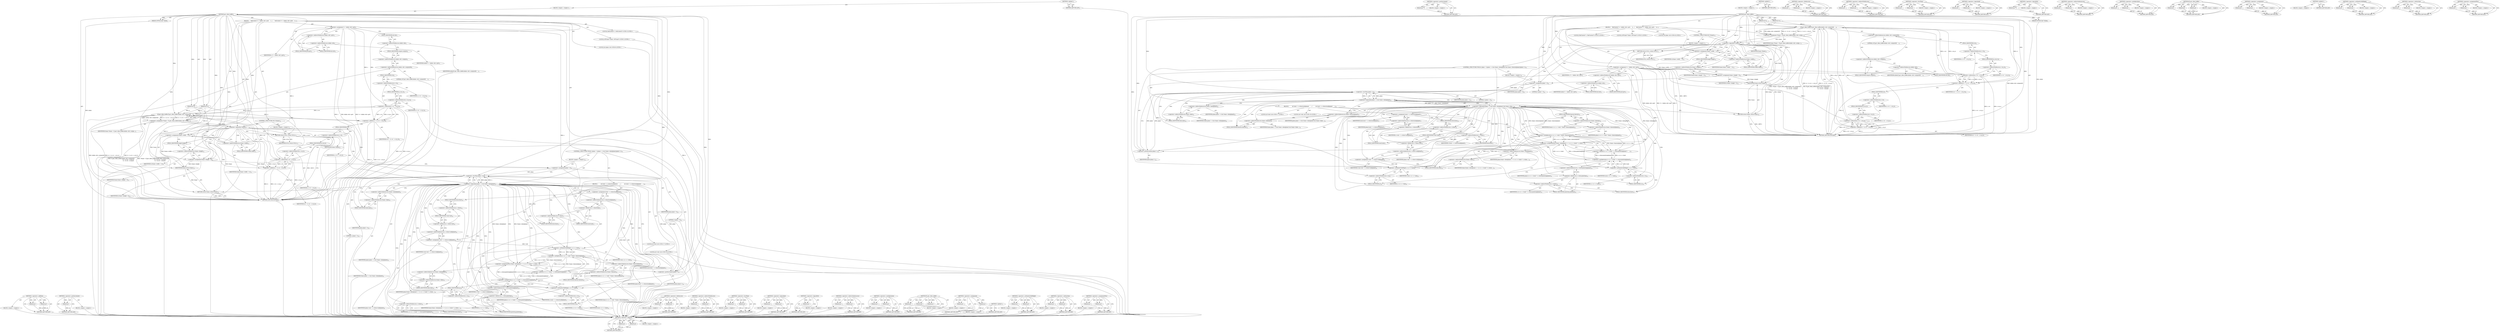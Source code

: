digraph "&lt;operator&gt;.assignmentPlus" {
vulnerable_183 [label=<(METHOD,&lt;operator&gt;.addition)>];
vulnerable_184 [label=<(PARAM,p1)>];
vulnerable_185 [label=<(PARAM,p2)>];
vulnerable_186 [label=<(BLOCK,&lt;empty&gt;,&lt;empty&gt;)>];
vulnerable_187 [label=<(METHOD_RETURN,ANY)>];
vulnerable_207 [label=<(METHOD,&lt;operator&gt;.postIncrement)>];
vulnerable_208 [label=<(PARAM,p1)>];
vulnerable_209 [label=<(BLOCK,&lt;empty&gt;,&lt;empty&gt;)>];
vulnerable_210 [label=<(METHOD_RETURN,ANY)>];
vulnerable_6 [label=<(METHOD,&lt;global&gt;)<SUB>1</SUB>>];
vulnerable_7 [label=<(BLOCK,&lt;empty&gt;,&lt;empty&gt;)<SUB>1</SUB>>];
vulnerable_8 [label=<(METHOD,get_video_buffer)<SUB>1</SUB>>];
vulnerable_9 [label=<(PARAM,AVFilterLink *inlink)<SUB>1</SUB>>];
vulnerable_10 [label=<(PARAM,int w)<SUB>1</SUB>>];
vulnerable_11 [label=<(PARAM,int h)<SUB>1</SUB>>];
vulnerable_12 [label=<(BLOCK,{
    PadContext *s = inlink-&gt;dst-&gt;priv;

    A...,{
    PadContext *s = inlink-&gt;dst-&gt;priv;

    A...)<SUB>2</SUB>>];
vulnerable_13 [label="<(LOCAL,PadContext* s: PadContext*)<SUB>3</SUB>>"];
vulnerable_14 [label=<(&lt;operator&gt;.assignment,*s = inlink-&gt;dst-&gt;priv)<SUB>3</SUB>>];
vulnerable_15 [label=<(IDENTIFIER,s,*s = inlink-&gt;dst-&gt;priv)<SUB>3</SUB>>];
vulnerable_16 [label=<(&lt;operator&gt;.indirectFieldAccess,inlink-&gt;dst-&gt;priv)<SUB>3</SUB>>];
vulnerable_17 [label=<(&lt;operator&gt;.indirectFieldAccess,inlink-&gt;dst)<SUB>3</SUB>>];
vulnerable_18 [label=<(IDENTIFIER,inlink,*s = inlink-&gt;dst-&gt;priv)<SUB>3</SUB>>];
vulnerable_19 [label=<(FIELD_IDENTIFIER,dst,dst)<SUB>3</SUB>>];
vulnerable_20 [label=<(FIELD_IDENTIFIER,priv,priv)<SUB>3</SUB>>];
vulnerable_21 [label="<(LOCAL,AVFrame* frame: AVFrame*)<SUB>5</SUB>>"];
vulnerable_22 [label=<(&lt;operator&gt;.assignment,*frame = ff_get_video_buffer(inlink-&gt;dst-&gt;outpu...)<SUB>5</SUB>>];
vulnerable_23 [label=<(IDENTIFIER,frame,*frame = ff_get_video_buffer(inlink-&gt;dst-&gt;outpu...)<SUB>5</SUB>>];
vulnerable_24 [label=<(ff_get_video_buffer,ff_get_video_buffer(inlink-&gt;dst-&gt;outputs[0],
  ...)<SUB>5</SUB>>];
vulnerable_25 [label=<(&lt;operator&gt;.indirectIndexAccess,inlink-&gt;dst-&gt;outputs[0])<SUB>5</SUB>>];
vulnerable_26 [label=<(&lt;operator&gt;.indirectFieldAccess,inlink-&gt;dst-&gt;outputs)<SUB>5</SUB>>];
vulnerable_27 [label=<(&lt;operator&gt;.indirectFieldAccess,inlink-&gt;dst)<SUB>5</SUB>>];
vulnerable_28 [label=<(IDENTIFIER,inlink,ff_get_video_buffer(inlink-&gt;dst-&gt;outputs[0],
  ...)<SUB>5</SUB>>];
vulnerable_29 [label=<(FIELD_IDENTIFIER,dst,dst)<SUB>5</SUB>>];
vulnerable_30 [label=<(FIELD_IDENTIFIER,outputs,outputs)<SUB>5</SUB>>];
vulnerable_31 [label=<(LITERAL,0,ff_get_video_buffer(inlink-&gt;dst-&gt;outputs[0],
  ...)<SUB>5</SUB>>];
vulnerable_32 [label=<(&lt;operator&gt;.addition,w + (s-&gt;w - s-&gt;in_w))<SUB>6</SUB>>];
vulnerable_33 [label=<(IDENTIFIER,w,w + (s-&gt;w - s-&gt;in_w))<SUB>6</SUB>>];
vulnerable_34 [label=<(&lt;operator&gt;.subtraction,s-&gt;w - s-&gt;in_w)<SUB>6</SUB>>];
vulnerable_35 [label=<(&lt;operator&gt;.indirectFieldAccess,s-&gt;w)<SUB>6</SUB>>];
vulnerable_36 [label=<(IDENTIFIER,s,s-&gt;w - s-&gt;in_w)<SUB>6</SUB>>];
vulnerable_37 [label=<(FIELD_IDENTIFIER,w,w)<SUB>6</SUB>>];
vulnerable_38 [label=<(&lt;operator&gt;.indirectFieldAccess,s-&gt;in_w)<SUB>6</SUB>>];
vulnerable_39 [label=<(IDENTIFIER,s,s-&gt;w - s-&gt;in_w)<SUB>6</SUB>>];
vulnerable_40 [label=<(FIELD_IDENTIFIER,in_w,in_w)<SUB>6</SUB>>];
vulnerable_41 [label=<(&lt;operator&gt;.addition,h + (s-&gt;h - s-&gt;in_h))<SUB>7</SUB>>];
vulnerable_42 [label=<(IDENTIFIER,h,h + (s-&gt;h - s-&gt;in_h))<SUB>7</SUB>>];
vulnerable_43 [label=<(&lt;operator&gt;.subtraction,s-&gt;h - s-&gt;in_h)<SUB>7</SUB>>];
vulnerable_44 [label=<(&lt;operator&gt;.indirectFieldAccess,s-&gt;h)<SUB>7</SUB>>];
vulnerable_45 [label=<(IDENTIFIER,s,s-&gt;h - s-&gt;in_h)<SUB>7</SUB>>];
vulnerable_46 [label=<(FIELD_IDENTIFIER,h,h)<SUB>7</SUB>>];
vulnerable_47 [label=<(&lt;operator&gt;.indirectFieldAccess,s-&gt;in_h)<SUB>7</SUB>>];
vulnerable_48 [label=<(IDENTIFIER,s,s-&gt;h - s-&gt;in_h)<SUB>7</SUB>>];
vulnerable_49 [label=<(FIELD_IDENTIFIER,in_h,in_h)<SUB>7</SUB>>];
vulnerable_50 [label="<(LOCAL,int plane: int)<SUB>8</SUB>>"];
vulnerable_51 [label=<(CONTROL_STRUCTURE,IF,if (!frame))<SUB>10</SUB>>];
vulnerable_52 [label=<(&lt;operator&gt;.logicalNot,!frame)<SUB>10</SUB>>];
vulnerable_53 [label=<(IDENTIFIER,frame,!frame)<SUB>10</SUB>>];
vulnerable_54 [label=<(BLOCK,&lt;empty&gt;,&lt;empty&gt;)<SUB>11</SUB>>];
vulnerable_55 [label=<(RETURN,return NULL;,return NULL;)<SUB>11</SUB>>];
vulnerable_56 [label=<(IDENTIFIER,NULL,return NULL;)<SUB>11</SUB>>];
vulnerable_57 [label=<(&lt;operator&gt;.assignment,frame-&gt;width  = w)<SUB>13</SUB>>];
vulnerable_58 [label=<(&lt;operator&gt;.indirectFieldAccess,frame-&gt;width)<SUB>13</SUB>>];
vulnerable_59 [label=<(IDENTIFIER,frame,frame-&gt;width  = w)<SUB>13</SUB>>];
vulnerable_60 [label=<(FIELD_IDENTIFIER,width,width)<SUB>13</SUB>>];
vulnerable_61 [label=<(IDENTIFIER,w,frame-&gt;width  = w)<SUB>13</SUB>>];
vulnerable_62 [label=<(&lt;operator&gt;.assignment,frame-&gt;height = h)<SUB>14</SUB>>];
vulnerable_63 [label=<(&lt;operator&gt;.indirectFieldAccess,frame-&gt;height)<SUB>14</SUB>>];
vulnerable_64 [label=<(IDENTIFIER,frame,frame-&gt;height = h)<SUB>14</SUB>>];
vulnerable_65 [label=<(FIELD_IDENTIFIER,height,height)<SUB>14</SUB>>];
vulnerable_66 [label=<(IDENTIFIER,h,frame-&gt;height = h)<SUB>14</SUB>>];
vulnerable_67 [label=<(CONTROL_STRUCTURE,FOR,for (plane = 0;plane &lt; 4 &amp;&amp; frame-&gt;data[plane];plane++))<SUB>16</SUB>>];
vulnerable_68 [label=<(BLOCK,&lt;empty&gt;,&lt;empty&gt;)<SUB>16</SUB>>];
vulnerable_69 [label=<(&lt;operator&gt;.assignment,plane = 0)<SUB>16</SUB>>];
vulnerable_70 [label=<(IDENTIFIER,plane,plane = 0)<SUB>16</SUB>>];
vulnerable_71 [label=<(LITERAL,0,plane = 0)<SUB>16</SUB>>];
vulnerable_72 [label=<(&lt;operator&gt;.logicalAnd,plane &lt; 4 &amp;&amp; frame-&gt;data[plane])<SUB>16</SUB>>];
vulnerable_73 [label=<(&lt;operator&gt;.lessThan,plane &lt; 4)<SUB>16</SUB>>];
vulnerable_74 [label=<(IDENTIFIER,plane,plane &lt; 4)<SUB>16</SUB>>];
vulnerable_75 [label=<(LITERAL,4,plane &lt; 4)<SUB>16</SUB>>];
vulnerable_76 [label=<(&lt;operator&gt;.indirectIndexAccess,frame-&gt;data[plane])<SUB>16</SUB>>];
vulnerable_77 [label=<(&lt;operator&gt;.indirectFieldAccess,frame-&gt;data)<SUB>16</SUB>>];
vulnerable_78 [label=<(IDENTIFIER,frame,plane &lt; 4 &amp;&amp; frame-&gt;data[plane])<SUB>16</SUB>>];
vulnerable_79 [label=<(FIELD_IDENTIFIER,data,data)<SUB>16</SUB>>];
vulnerable_80 [label=<(IDENTIFIER,plane,plane &lt; 4 &amp;&amp; frame-&gt;data[plane])<SUB>16</SUB>>];
vulnerable_81 [label=<(&lt;operator&gt;.postIncrement,plane++)<SUB>16</SUB>>];
vulnerable_82 [label=<(IDENTIFIER,plane,plane++)<SUB>16</SUB>>];
vulnerable_83 [label=<(BLOCK,{
         int hsub = s-&gt;draw.hsub[plane];
    ...,{
         int hsub = s-&gt;draw.hsub[plane];
    ...)<SUB>16</SUB>>];
vulnerable_84 [label="<(LOCAL,int hsub: int)<SUB>17</SUB>>"];
vulnerable_85 [label=<(&lt;operator&gt;.assignment,hsub = s-&gt;draw.hsub[plane])<SUB>17</SUB>>];
vulnerable_86 [label=<(IDENTIFIER,hsub,hsub = s-&gt;draw.hsub[plane])<SUB>17</SUB>>];
vulnerable_87 [label=<(&lt;operator&gt;.indirectIndexAccess,s-&gt;draw.hsub[plane])<SUB>17</SUB>>];
vulnerable_88 [label=<(&lt;operator&gt;.fieldAccess,s-&gt;draw.hsub)<SUB>17</SUB>>];
vulnerable_89 [label=<(&lt;operator&gt;.indirectFieldAccess,s-&gt;draw)<SUB>17</SUB>>];
vulnerable_90 [label=<(IDENTIFIER,s,hsub = s-&gt;draw.hsub[plane])<SUB>17</SUB>>];
vulnerable_91 [label=<(FIELD_IDENTIFIER,draw,draw)<SUB>17</SUB>>];
vulnerable_92 [label=<(FIELD_IDENTIFIER,hsub,hsub)<SUB>17</SUB>>];
vulnerable_93 [label=<(IDENTIFIER,plane,hsub = s-&gt;draw.hsub[plane])<SUB>17</SUB>>];
vulnerable_94 [label="<(LOCAL,int vsub: int)<SUB>18</SUB>>"];
vulnerable_95 [label=<(&lt;operator&gt;.assignment,vsub = s-&gt;draw.vsub[plane])<SUB>18</SUB>>];
vulnerable_96 [label=<(IDENTIFIER,vsub,vsub = s-&gt;draw.vsub[plane])<SUB>18</SUB>>];
vulnerable_97 [label=<(&lt;operator&gt;.indirectIndexAccess,s-&gt;draw.vsub[plane])<SUB>18</SUB>>];
vulnerable_98 [label=<(&lt;operator&gt;.fieldAccess,s-&gt;draw.vsub)<SUB>18</SUB>>];
vulnerable_99 [label=<(&lt;operator&gt;.indirectFieldAccess,s-&gt;draw)<SUB>18</SUB>>];
vulnerable_100 [label=<(IDENTIFIER,s,vsub = s-&gt;draw.vsub[plane])<SUB>18</SUB>>];
vulnerable_101 [label=<(FIELD_IDENTIFIER,draw,draw)<SUB>18</SUB>>];
vulnerable_102 [label=<(FIELD_IDENTIFIER,vsub,vsub)<SUB>18</SUB>>];
vulnerable_103 [label=<(IDENTIFIER,plane,vsub = s-&gt;draw.vsub[plane])<SUB>18</SUB>>];
vulnerable_104 [label=<(&lt;operator&gt;.assignmentPlus,frame-&gt;data[plane] += (s-&gt;x &gt;&gt; hsub) * s-&gt;draw....)<SUB>19</SUB>>];
vulnerable_105 [label=<(&lt;operator&gt;.indirectIndexAccess,frame-&gt;data[plane])<SUB>19</SUB>>];
vulnerable_106 [label=<(&lt;operator&gt;.indirectFieldAccess,frame-&gt;data)<SUB>19</SUB>>];
vulnerable_107 [label=<(IDENTIFIER,frame,frame-&gt;data[plane] += (s-&gt;x &gt;&gt; hsub) * s-&gt;draw....)<SUB>19</SUB>>];
vulnerable_108 [label=<(FIELD_IDENTIFIER,data,data)<SUB>19</SUB>>];
vulnerable_109 [label=<(IDENTIFIER,plane,frame-&gt;data[plane] += (s-&gt;x &gt;&gt; hsub) * s-&gt;draw....)<SUB>19</SUB>>];
vulnerable_110 [label=<(&lt;operator&gt;.addition,(s-&gt;x &gt;&gt; hsub) * s-&gt;draw.pixelstep[plane] +
   ...)<SUB>19</SUB>>];
vulnerable_111 [label=<(&lt;operator&gt;.multiplication,(s-&gt;x &gt;&gt; hsub) * s-&gt;draw.pixelstep[plane])<SUB>19</SUB>>];
vulnerable_112 [label=<(&lt;operator&gt;.arithmeticShiftRight,s-&gt;x &gt;&gt; hsub)<SUB>19</SUB>>];
vulnerable_113 [label=<(&lt;operator&gt;.indirectFieldAccess,s-&gt;x)<SUB>19</SUB>>];
vulnerable_114 [label=<(IDENTIFIER,s,s-&gt;x &gt;&gt; hsub)<SUB>19</SUB>>];
vulnerable_115 [label=<(FIELD_IDENTIFIER,x,x)<SUB>19</SUB>>];
vulnerable_116 [label=<(IDENTIFIER,hsub,s-&gt;x &gt;&gt; hsub)<SUB>19</SUB>>];
vulnerable_117 [label=<(&lt;operator&gt;.indirectIndexAccess,s-&gt;draw.pixelstep[plane])<SUB>19</SUB>>];
vulnerable_118 [label=<(&lt;operator&gt;.fieldAccess,s-&gt;draw.pixelstep)<SUB>19</SUB>>];
vulnerable_119 [label=<(&lt;operator&gt;.indirectFieldAccess,s-&gt;draw)<SUB>19</SUB>>];
vulnerable_120 [label=<(IDENTIFIER,s,(s-&gt;x &gt;&gt; hsub) * s-&gt;draw.pixelstep[plane])<SUB>19</SUB>>];
vulnerable_121 [label=<(FIELD_IDENTIFIER,draw,draw)<SUB>19</SUB>>];
vulnerable_122 [label=<(FIELD_IDENTIFIER,pixelstep,pixelstep)<SUB>19</SUB>>];
vulnerable_123 [label=<(IDENTIFIER,plane,(s-&gt;x &gt;&gt; hsub) * s-&gt;draw.pixelstep[plane])<SUB>19</SUB>>];
vulnerable_124 [label=<(&lt;operator&gt;.multiplication,(s-&gt;y &gt;&gt; vsub) * frame-&gt;linesize[plane])<SUB>20</SUB>>];
vulnerable_125 [label=<(&lt;operator&gt;.arithmeticShiftRight,s-&gt;y &gt;&gt; vsub)<SUB>20</SUB>>];
vulnerable_126 [label=<(&lt;operator&gt;.indirectFieldAccess,s-&gt;y)<SUB>20</SUB>>];
vulnerable_127 [label=<(IDENTIFIER,s,s-&gt;y &gt;&gt; vsub)<SUB>20</SUB>>];
vulnerable_128 [label=<(FIELD_IDENTIFIER,y,y)<SUB>20</SUB>>];
vulnerable_129 [label=<(IDENTIFIER,vsub,s-&gt;y &gt;&gt; vsub)<SUB>20</SUB>>];
vulnerable_130 [label=<(&lt;operator&gt;.indirectIndexAccess,frame-&gt;linesize[plane])<SUB>20</SUB>>];
vulnerable_131 [label=<(&lt;operator&gt;.indirectFieldAccess,frame-&gt;linesize)<SUB>20</SUB>>];
vulnerable_132 [label=<(IDENTIFIER,frame,(s-&gt;y &gt;&gt; vsub) * frame-&gt;linesize[plane])<SUB>20</SUB>>];
vulnerable_133 [label=<(FIELD_IDENTIFIER,linesize,linesize)<SUB>20</SUB>>];
vulnerable_134 [label=<(IDENTIFIER,plane,(s-&gt;y &gt;&gt; vsub) * frame-&gt;linesize[plane])<SUB>20</SUB>>];
vulnerable_135 [label=<(RETURN,return frame;,return frame;)<SUB>23</SUB>>];
vulnerable_136 [label=<(IDENTIFIER,frame,return frame;)<SUB>23</SUB>>];
vulnerable_137 [label=<(METHOD_RETURN,AVFrame)<SUB>1</SUB>>];
vulnerable_139 [label=<(METHOD_RETURN,ANY)<SUB>1</SUB>>];
vulnerable_211 [label=<(METHOD,&lt;operator&gt;.fieldAccess)>];
vulnerable_212 [label=<(PARAM,p1)>];
vulnerable_213 [label=<(PARAM,p2)>];
vulnerable_214 [label=<(BLOCK,&lt;empty&gt;,&lt;empty&gt;)>];
vulnerable_215 [label=<(METHOD_RETURN,ANY)>];
vulnerable_167 [label=<(METHOD,&lt;operator&gt;.indirectFieldAccess)>];
vulnerable_168 [label=<(PARAM,p1)>];
vulnerable_169 [label=<(PARAM,p2)>];
vulnerable_170 [label=<(BLOCK,&lt;empty&gt;,&lt;empty&gt;)>];
vulnerable_171 [label=<(METHOD_RETURN,ANY)>];
vulnerable_202 [label=<(METHOD,&lt;operator&gt;.lessThan)>];
vulnerable_203 [label=<(PARAM,p1)>];
vulnerable_204 [label=<(PARAM,p2)>];
vulnerable_205 [label=<(BLOCK,&lt;empty&gt;,&lt;empty&gt;)>];
vulnerable_206 [label=<(METHOD_RETURN,ANY)>];
vulnerable_197 [label=<(METHOD,&lt;operator&gt;.logicalAnd)>];
vulnerable_198 [label=<(PARAM,p1)>];
vulnerable_199 [label=<(PARAM,p2)>];
vulnerable_200 [label=<(BLOCK,&lt;empty&gt;,&lt;empty&gt;)>];
vulnerable_201 [label=<(METHOD_RETURN,ANY)>];
vulnerable_193 [label=<(METHOD,&lt;operator&gt;.logicalNot)>];
vulnerable_194 [label=<(PARAM,p1)>];
vulnerable_195 [label=<(BLOCK,&lt;empty&gt;,&lt;empty&gt;)>];
vulnerable_196 [label=<(METHOD_RETURN,ANY)>];
vulnerable_178 [label=<(METHOD,&lt;operator&gt;.indirectIndexAccess)>];
vulnerable_179 [label=<(PARAM,p1)>];
vulnerable_180 [label=<(PARAM,p2)>];
vulnerable_181 [label=<(BLOCK,&lt;empty&gt;,&lt;empty&gt;)>];
vulnerable_182 [label=<(METHOD_RETURN,ANY)>];
vulnerable_221 [label=<(METHOD,&lt;operator&gt;.multiplication)>];
vulnerable_222 [label=<(PARAM,p1)>];
vulnerable_223 [label=<(PARAM,p2)>];
vulnerable_224 [label=<(BLOCK,&lt;empty&gt;,&lt;empty&gt;)>];
vulnerable_225 [label=<(METHOD_RETURN,ANY)>];
vulnerable_172 [label=<(METHOD,ff_get_video_buffer)>];
vulnerable_173 [label=<(PARAM,p1)>];
vulnerable_174 [label=<(PARAM,p2)>];
vulnerable_175 [label=<(PARAM,p3)>];
vulnerable_176 [label=<(BLOCK,&lt;empty&gt;,&lt;empty&gt;)>];
vulnerable_177 [label=<(METHOD_RETURN,ANY)>];
vulnerable_162 [label=<(METHOD,&lt;operator&gt;.assignment)>];
vulnerable_163 [label=<(PARAM,p1)>];
vulnerable_164 [label=<(PARAM,p2)>];
vulnerable_165 [label=<(BLOCK,&lt;empty&gt;,&lt;empty&gt;)>];
vulnerable_166 [label=<(METHOD_RETURN,ANY)>];
vulnerable_156 [label=<(METHOD,&lt;global&gt;)<SUB>1</SUB>>];
vulnerable_157 [label=<(BLOCK,&lt;empty&gt;,&lt;empty&gt;)>];
vulnerable_158 [label=<(METHOD_RETURN,ANY)>];
vulnerable_226 [label=<(METHOD,&lt;operator&gt;.arithmeticShiftRight)>];
vulnerable_227 [label=<(PARAM,p1)>];
vulnerable_228 [label=<(PARAM,p2)>];
vulnerable_229 [label=<(BLOCK,&lt;empty&gt;,&lt;empty&gt;)>];
vulnerable_230 [label=<(METHOD_RETURN,ANY)>];
vulnerable_188 [label=<(METHOD,&lt;operator&gt;.subtraction)>];
vulnerable_189 [label=<(PARAM,p1)>];
vulnerable_190 [label=<(PARAM,p2)>];
vulnerable_191 [label=<(BLOCK,&lt;empty&gt;,&lt;empty&gt;)>];
vulnerable_192 [label=<(METHOD_RETURN,ANY)>];
vulnerable_216 [label=<(METHOD,&lt;operator&gt;.assignmentPlus)>];
vulnerable_217 [label=<(PARAM,p1)>];
vulnerable_218 [label=<(PARAM,p2)>];
vulnerable_219 [label=<(BLOCK,&lt;empty&gt;,&lt;empty&gt;)>];
vulnerable_220 [label=<(METHOD_RETURN,ANY)>];
fixed_189 [label=<(METHOD,&lt;operator&gt;.addition)>];
fixed_190 [label=<(PARAM,p1)>];
fixed_191 [label=<(PARAM,p2)>];
fixed_192 [label=<(BLOCK,&lt;empty&gt;,&lt;empty&gt;)>];
fixed_193 [label=<(METHOD_RETURN,ANY)>];
fixed_213 [label=<(METHOD,&lt;operator&gt;.postIncrement)>];
fixed_214 [label=<(PARAM,p1)>];
fixed_215 [label=<(BLOCK,&lt;empty&gt;,&lt;empty&gt;)>];
fixed_216 [label=<(METHOD_RETURN,ANY)>];
fixed_6 [label=<(METHOD,&lt;global&gt;)<SUB>1</SUB>>];
fixed_7 [label=<(BLOCK,&lt;empty&gt;,&lt;empty&gt;)<SUB>1</SUB>>];
fixed_8 [label=<(METHOD,get_video_buffer)<SUB>1</SUB>>];
fixed_9 [label=<(PARAM,AVFilterLink *inlink)<SUB>1</SUB>>];
fixed_10 [label=<(PARAM,int w)<SUB>1</SUB>>];
fixed_11 [label=<(PARAM,int h)<SUB>1</SUB>>];
fixed_12 [label=<(BLOCK,{
    PadContext *s = inlink-&gt;dst-&gt;priv;

    A...,{
    PadContext *s = inlink-&gt;dst-&gt;priv;

    A...)<SUB>2</SUB>>];
fixed_13 [label="<(LOCAL,PadContext* s: PadContext*)<SUB>3</SUB>>"];
fixed_14 [label=<(&lt;operator&gt;.assignment,*s = inlink-&gt;dst-&gt;priv)<SUB>3</SUB>>];
fixed_15 [label=<(IDENTIFIER,s,*s = inlink-&gt;dst-&gt;priv)<SUB>3</SUB>>];
fixed_16 [label=<(&lt;operator&gt;.indirectFieldAccess,inlink-&gt;dst-&gt;priv)<SUB>3</SUB>>];
fixed_17 [label=<(&lt;operator&gt;.indirectFieldAccess,inlink-&gt;dst)<SUB>3</SUB>>];
fixed_18 [label=<(IDENTIFIER,inlink,*s = inlink-&gt;dst-&gt;priv)<SUB>3</SUB>>];
fixed_19 [label=<(FIELD_IDENTIFIER,dst,dst)<SUB>3</SUB>>];
fixed_20 [label=<(FIELD_IDENTIFIER,priv,priv)<SUB>3</SUB>>];
fixed_21 [label="<(LOCAL,AVFrame* frame: AVFrame*)<SUB>5</SUB>>"];
fixed_22 [label=<(&lt;operator&gt;.assignment,*frame = ff_get_video_buffer(inlink-&gt;dst-&gt;outpu...)<SUB>5</SUB>>];
fixed_23 [label=<(IDENTIFIER,frame,*frame = ff_get_video_buffer(inlink-&gt;dst-&gt;outpu...)<SUB>5</SUB>>];
fixed_24 [label=<(ff_get_video_buffer,ff_get_video_buffer(inlink-&gt;dst-&gt;outputs[0],
  ...)<SUB>5</SUB>>];
fixed_25 [label=<(&lt;operator&gt;.indirectIndexAccess,inlink-&gt;dst-&gt;outputs[0])<SUB>5</SUB>>];
fixed_26 [label=<(&lt;operator&gt;.indirectFieldAccess,inlink-&gt;dst-&gt;outputs)<SUB>5</SUB>>];
fixed_27 [label=<(&lt;operator&gt;.indirectFieldAccess,inlink-&gt;dst)<SUB>5</SUB>>];
fixed_28 [label=<(IDENTIFIER,inlink,ff_get_video_buffer(inlink-&gt;dst-&gt;outputs[0],
  ...)<SUB>5</SUB>>];
fixed_29 [label=<(FIELD_IDENTIFIER,dst,dst)<SUB>5</SUB>>];
fixed_30 [label=<(FIELD_IDENTIFIER,outputs,outputs)<SUB>5</SUB>>];
fixed_31 [label=<(LITERAL,0,ff_get_video_buffer(inlink-&gt;dst-&gt;outputs[0],
  ...)<SUB>5</SUB>>];
fixed_32 [label=<(&lt;operator&gt;.addition,w + (s-&gt;w - s-&gt;in_w))<SUB>6</SUB>>];
fixed_33 [label=<(IDENTIFIER,w,w + (s-&gt;w - s-&gt;in_w))<SUB>6</SUB>>];
fixed_34 [label=<(&lt;operator&gt;.subtraction,s-&gt;w - s-&gt;in_w)<SUB>6</SUB>>];
fixed_35 [label=<(&lt;operator&gt;.indirectFieldAccess,s-&gt;w)<SUB>6</SUB>>];
fixed_36 [label=<(IDENTIFIER,s,s-&gt;w - s-&gt;in_w)<SUB>6</SUB>>];
fixed_37 [label=<(FIELD_IDENTIFIER,w,w)<SUB>6</SUB>>];
fixed_38 [label=<(&lt;operator&gt;.indirectFieldAccess,s-&gt;in_w)<SUB>6</SUB>>];
fixed_39 [label=<(IDENTIFIER,s,s-&gt;w - s-&gt;in_w)<SUB>6</SUB>>];
fixed_40 [label=<(FIELD_IDENTIFIER,in_w,in_w)<SUB>6</SUB>>];
fixed_41 [label=<(&lt;operator&gt;.addition,h + (s-&gt;h - s-&gt;in_h))<SUB>7</SUB>>];
fixed_42 [label=<(IDENTIFIER,h,h + (s-&gt;h - s-&gt;in_h))<SUB>7</SUB>>];
fixed_43 [label=<(&lt;operator&gt;.subtraction,s-&gt;h - s-&gt;in_h)<SUB>7</SUB>>];
fixed_44 [label=<(&lt;operator&gt;.indirectFieldAccess,s-&gt;h)<SUB>7</SUB>>];
fixed_45 [label=<(IDENTIFIER,s,s-&gt;h - s-&gt;in_h)<SUB>7</SUB>>];
fixed_46 [label=<(FIELD_IDENTIFIER,h,h)<SUB>7</SUB>>];
fixed_47 [label=<(&lt;operator&gt;.indirectFieldAccess,s-&gt;in_h)<SUB>7</SUB>>];
fixed_48 [label=<(IDENTIFIER,s,s-&gt;h - s-&gt;in_h)<SUB>7</SUB>>];
fixed_49 [label=<(FIELD_IDENTIFIER,in_h,in_h)<SUB>7</SUB>>];
fixed_50 [label="<(LOCAL,int plane: int)<SUB>8</SUB>>"];
fixed_51 [label=<(CONTROL_STRUCTURE,IF,if (!frame))<SUB>10</SUB>>];
fixed_52 [label=<(&lt;operator&gt;.logicalNot,!frame)<SUB>10</SUB>>];
fixed_53 [label=<(IDENTIFIER,frame,!frame)<SUB>10</SUB>>];
fixed_54 [label=<(BLOCK,&lt;empty&gt;,&lt;empty&gt;)<SUB>11</SUB>>];
fixed_55 [label=<(RETURN,return NULL;,return NULL;)<SUB>11</SUB>>];
fixed_56 [label=<(IDENTIFIER,NULL,return NULL;)<SUB>11</SUB>>];
fixed_57 [label=<(&lt;operator&gt;.assignment,frame-&gt;width  = w)<SUB>13</SUB>>];
fixed_58 [label=<(&lt;operator&gt;.indirectFieldAccess,frame-&gt;width)<SUB>13</SUB>>];
fixed_59 [label=<(IDENTIFIER,frame,frame-&gt;width  = w)<SUB>13</SUB>>];
fixed_60 [label=<(FIELD_IDENTIFIER,width,width)<SUB>13</SUB>>];
fixed_61 [label=<(IDENTIFIER,w,frame-&gt;width  = w)<SUB>13</SUB>>];
fixed_62 [label=<(&lt;operator&gt;.assignment,frame-&gt;height = h)<SUB>14</SUB>>];
fixed_63 [label=<(&lt;operator&gt;.indirectFieldAccess,frame-&gt;height)<SUB>14</SUB>>];
fixed_64 [label=<(IDENTIFIER,frame,frame-&gt;height = h)<SUB>14</SUB>>];
fixed_65 [label=<(FIELD_IDENTIFIER,height,height)<SUB>14</SUB>>];
fixed_66 [label=<(IDENTIFIER,h,frame-&gt;height = h)<SUB>14</SUB>>];
fixed_67 [label=<(CONTROL_STRUCTURE,FOR,for (plane = 0;plane &lt; 4 &amp;&amp; frame-&gt;data[plane] &amp;&amp; frame-&gt;linesize[plane];plane++))<SUB>16</SUB>>];
fixed_68 [label=<(BLOCK,&lt;empty&gt;,&lt;empty&gt;)<SUB>16</SUB>>];
fixed_69 [label=<(&lt;operator&gt;.assignment,plane = 0)<SUB>16</SUB>>];
fixed_70 [label=<(IDENTIFIER,plane,plane = 0)<SUB>16</SUB>>];
fixed_71 [label=<(LITERAL,0,plane = 0)<SUB>16</SUB>>];
fixed_72 [label=<(&lt;operator&gt;.logicalAnd,plane &lt; 4 &amp;&amp; frame-&gt;data[plane] &amp;&amp; frame-&gt;lines...)<SUB>16</SUB>>];
fixed_73 [label=<(&lt;operator&gt;.logicalAnd,plane &lt; 4 &amp;&amp; frame-&gt;data[plane])<SUB>16</SUB>>];
fixed_74 [label=<(&lt;operator&gt;.lessThan,plane &lt; 4)<SUB>16</SUB>>];
fixed_75 [label=<(IDENTIFIER,plane,plane &lt; 4)<SUB>16</SUB>>];
fixed_76 [label=<(LITERAL,4,plane &lt; 4)<SUB>16</SUB>>];
fixed_77 [label=<(&lt;operator&gt;.indirectIndexAccess,frame-&gt;data[plane])<SUB>16</SUB>>];
fixed_78 [label=<(&lt;operator&gt;.indirectFieldAccess,frame-&gt;data)<SUB>16</SUB>>];
fixed_79 [label=<(IDENTIFIER,frame,plane &lt; 4 &amp;&amp; frame-&gt;data[plane])<SUB>16</SUB>>];
fixed_80 [label=<(FIELD_IDENTIFIER,data,data)<SUB>16</SUB>>];
fixed_81 [label=<(IDENTIFIER,plane,plane &lt; 4 &amp;&amp; frame-&gt;data[plane])<SUB>16</SUB>>];
fixed_82 [label=<(&lt;operator&gt;.indirectIndexAccess,frame-&gt;linesize[plane])<SUB>16</SUB>>];
fixed_83 [label=<(&lt;operator&gt;.indirectFieldAccess,frame-&gt;linesize)<SUB>16</SUB>>];
fixed_84 [label=<(IDENTIFIER,frame,plane &lt; 4 &amp;&amp; frame-&gt;data[plane] &amp;&amp; frame-&gt;lines...)<SUB>16</SUB>>];
fixed_85 [label=<(FIELD_IDENTIFIER,linesize,linesize)<SUB>16</SUB>>];
fixed_86 [label=<(IDENTIFIER,plane,plane &lt; 4 &amp;&amp; frame-&gt;data[plane] &amp;&amp; frame-&gt;lines...)<SUB>16</SUB>>];
fixed_87 [label=<(&lt;operator&gt;.postIncrement,plane++)<SUB>16</SUB>>];
fixed_88 [label=<(IDENTIFIER,plane,plane++)<SUB>16</SUB>>];
fixed_89 [label=<(BLOCK,{
         int hsub = s-&gt;draw.hsub[plane];
    ...,{
         int hsub = s-&gt;draw.hsub[plane];
    ...)<SUB>16</SUB>>];
fixed_90 [label="<(LOCAL,int hsub: int)<SUB>17</SUB>>"];
fixed_91 [label=<(&lt;operator&gt;.assignment,hsub = s-&gt;draw.hsub[plane])<SUB>17</SUB>>];
fixed_92 [label=<(IDENTIFIER,hsub,hsub = s-&gt;draw.hsub[plane])<SUB>17</SUB>>];
fixed_93 [label=<(&lt;operator&gt;.indirectIndexAccess,s-&gt;draw.hsub[plane])<SUB>17</SUB>>];
fixed_94 [label=<(&lt;operator&gt;.fieldAccess,s-&gt;draw.hsub)<SUB>17</SUB>>];
fixed_95 [label=<(&lt;operator&gt;.indirectFieldAccess,s-&gt;draw)<SUB>17</SUB>>];
fixed_96 [label=<(IDENTIFIER,s,hsub = s-&gt;draw.hsub[plane])<SUB>17</SUB>>];
fixed_97 [label=<(FIELD_IDENTIFIER,draw,draw)<SUB>17</SUB>>];
fixed_98 [label=<(FIELD_IDENTIFIER,hsub,hsub)<SUB>17</SUB>>];
fixed_99 [label=<(IDENTIFIER,plane,hsub = s-&gt;draw.hsub[plane])<SUB>17</SUB>>];
fixed_100 [label="<(LOCAL,int vsub: int)<SUB>18</SUB>>"];
fixed_101 [label=<(&lt;operator&gt;.assignment,vsub = s-&gt;draw.vsub[plane])<SUB>18</SUB>>];
fixed_102 [label=<(IDENTIFIER,vsub,vsub = s-&gt;draw.vsub[plane])<SUB>18</SUB>>];
fixed_103 [label=<(&lt;operator&gt;.indirectIndexAccess,s-&gt;draw.vsub[plane])<SUB>18</SUB>>];
fixed_104 [label=<(&lt;operator&gt;.fieldAccess,s-&gt;draw.vsub)<SUB>18</SUB>>];
fixed_105 [label=<(&lt;operator&gt;.indirectFieldAccess,s-&gt;draw)<SUB>18</SUB>>];
fixed_106 [label=<(IDENTIFIER,s,vsub = s-&gt;draw.vsub[plane])<SUB>18</SUB>>];
fixed_107 [label=<(FIELD_IDENTIFIER,draw,draw)<SUB>18</SUB>>];
fixed_108 [label=<(FIELD_IDENTIFIER,vsub,vsub)<SUB>18</SUB>>];
fixed_109 [label=<(IDENTIFIER,plane,vsub = s-&gt;draw.vsub[plane])<SUB>18</SUB>>];
fixed_110 [label=<(&lt;operator&gt;.assignmentPlus,frame-&gt;data[plane] += (s-&gt;x &gt;&gt; hsub) * s-&gt;draw....)<SUB>19</SUB>>];
fixed_111 [label=<(&lt;operator&gt;.indirectIndexAccess,frame-&gt;data[plane])<SUB>19</SUB>>];
fixed_112 [label=<(&lt;operator&gt;.indirectFieldAccess,frame-&gt;data)<SUB>19</SUB>>];
fixed_113 [label=<(IDENTIFIER,frame,frame-&gt;data[plane] += (s-&gt;x &gt;&gt; hsub) * s-&gt;draw....)<SUB>19</SUB>>];
fixed_114 [label=<(FIELD_IDENTIFIER,data,data)<SUB>19</SUB>>];
fixed_115 [label=<(IDENTIFIER,plane,frame-&gt;data[plane] += (s-&gt;x &gt;&gt; hsub) * s-&gt;draw....)<SUB>19</SUB>>];
fixed_116 [label=<(&lt;operator&gt;.addition,(s-&gt;x &gt;&gt; hsub) * s-&gt;draw.pixelstep[plane] +
   ...)<SUB>19</SUB>>];
fixed_117 [label=<(&lt;operator&gt;.multiplication,(s-&gt;x &gt;&gt; hsub) * s-&gt;draw.pixelstep[plane])<SUB>19</SUB>>];
fixed_118 [label=<(&lt;operator&gt;.arithmeticShiftRight,s-&gt;x &gt;&gt; hsub)<SUB>19</SUB>>];
fixed_119 [label=<(&lt;operator&gt;.indirectFieldAccess,s-&gt;x)<SUB>19</SUB>>];
fixed_120 [label=<(IDENTIFIER,s,s-&gt;x &gt;&gt; hsub)<SUB>19</SUB>>];
fixed_121 [label=<(FIELD_IDENTIFIER,x,x)<SUB>19</SUB>>];
fixed_122 [label=<(IDENTIFIER,hsub,s-&gt;x &gt;&gt; hsub)<SUB>19</SUB>>];
fixed_123 [label=<(&lt;operator&gt;.indirectIndexAccess,s-&gt;draw.pixelstep[plane])<SUB>19</SUB>>];
fixed_124 [label=<(&lt;operator&gt;.fieldAccess,s-&gt;draw.pixelstep)<SUB>19</SUB>>];
fixed_125 [label=<(&lt;operator&gt;.indirectFieldAccess,s-&gt;draw)<SUB>19</SUB>>];
fixed_126 [label=<(IDENTIFIER,s,(s-&gt;x &gt;&gt; hsub) * s-&gt;draw.pixelstep[plane])<SUB>19</SUB>>];
fixed_127 [label=<(FIELD_IDENTIFIER,draw,draw)<SUB>19</SUB>>];
fixed_128 [label=<(FIELD_IDENTIFIER,pixelstep,pixelstep)<SUB>19</SUB>>];
fixed_129 [label=<(IDENTIFIER,plane,(s-&gt;x &gt;&gt; hsub) * s-&gt;draw.pixelstep[plane])<SUB>19</SUB>>];
fixed_130 [label=<(&lt;operator&gt;.multiplication,(s-&gt;y &gt;&gt; vsub) * frame-&gt;linesize[plane])<SUB>20</SUB>>];
fixed_131 [label=<(&lt;operator&gt;.arithmeticShiftRight,s-&gt;y &gt;&gt; vsub)<SUB>20</SUB>>];
fixed_132 [label=<(&lt;operator&gt;.indirectFieldAccess,s-&gt;y)<SUB>20</SUB>>];
fixed_133 [label=<(IDENTIFIER,s,s-&gt;y &gt;&gt; vsub)<SUB>20</SUB>>];
fixed_134 [label=<(FIELD_IDENTIFIER,y,y)<SUB>20</SUB>>];
fixed_135 [label=<(IDENTIFIER,vsub,s-&gt;y &gt;&gt; vsub)<SUB>20</SUB>>];
fixed_136 [label=<(&lt;operator&gt;.indirectIndexAccess,frame-&gt;linesize[plane])<SUB>20</SUB>>];
fixed_137 [label=<(&lt;operator&gt;.indirectFieldAccess,frame-&gt;linesize)<SUB>20</SUB>>];
fixed_138 [label=<(IDENTIFIER,frame,(s-&gt;y &gt;&gt; vsub) * frame-&gt;linesize[plane])<SUB>20</SUB>>];
fixed_139 [label=<(FIELD_IDENTIFIER,linesize,linesize)<SUB>20</SUB>>];
fixed_140 [label=<(IDENTIFIER,plane,(s-&gt;y &gt;&gt; vsub) * frame-&gt;linesize[plane])<SUB>20</SUB>>];
fixed_141 [label=<(RETURN,return frame;,return frame;)<SUB>23</SUB>>];
fixed_142 [label=<(IDENTIFIER,frame,return frame;)<SUB>23</SUB>>];
fixed_143 [label=<(METHOD_RETURN,AVFrame)<SUB>1</SUB>>];
fixed_145 [label=<(METHOD_RETURN,ANY)<SUB>1</SUB>>];
fixed_217 [label=<(METHOD,&lt;operator&gt;.fieldAccess)>];
fixed_218 [label=<(PARAM,p1)>];
fixed_219 [label=<(PARAM,p2)>];
fixed_220 [label=<(BLOCK,&lt;empty&gt;,&lt;empty&gt;)>];
fixed_221 [label=<(METHOD_RETURN,ANY)>];
fixed_173 [label=<(METHOD,&lt;operator&gt;.indirectFieldAccess)>];
fixed_174 [label=<(PARAM,p1)>];
fixed_175 [label=<(PARAM,p2)>];
fixed_176 [label=<(BLOCK,&lt;empty&gt;,&lt;empty&gt;)>];
fixed_177 [label=<(METHOD_RETURN,ANY)>];
fixed_208 [label=<(METHOD,&lt;operator&gt;.lessThan)>];
fixed_209 [label=<(PARAM,p1)>];
fixed_210 [label=<(PARAM,p2)>];
fixed_211 [label=<(BLOCK,&lt;empty&gt;,&lt;empty&gt;)>];
fixed_212 [label=<(METHOD_RETURN,ANY)>];
fixed_203 [label=<(METHOD,&lt;operator&gt;.logicalAnd)>];
fixed_204 [label=<(PARAM,p1)>];
fixed_205 [label=<(PARAM,p2)>];
fixed_206 [label=<(BLOCK,&lt;empty&gt;,&lt;empty&gt;)>];
fixed_207 [label=<(METHOD_RETURN,ANY)>];
fixed_199 [label=<(METHOD,&lt;operator&gt;.logicalNot)>];
fixed_200 [label=<(PARAM,p1)>];
fixed_201 [label=<(BLOCK,&lt;empty&gt;,&lt;empty&gt;)>];
fixed_202 [label=<(METHOD_RETURN,ANY)>];
fixed_184 [label=<(METHOD,&lt;operator&gt;.indirectIndexAccess)>];
fixed_185 [label=<(PARAM,p1)>];
fixed_186 [label=<(PARAM,p2)>];
fixed_187 [label=<(BLOCK,&lt;empty&gt;,&lt;empty&gt;)>];
fixed_188 [label=<(METHOD_RETURN,ANY)>];
fixed_227 [label=<(METHOD,&lt;operator&gt;.multiplication)>];
fixed_228 [label=<(PARAM,p1)>];
fixed_229 [label=<(PARAM,p2)>];
fixed_230 [label=<(BLOCK,&lt;empty&gt;,&lt;empty&gt;)>];
fixed_231 [label=<(METHOD_RETURN,ANY)>];
fixed_178 [label=<(METHOD,ff_get_video_buffer)>];
fixed_179 [label=<(PARAM,p1)>];
fixed_180 [label=<(PARAM,p2)>];
fixed_181 [label=<(PARAM,p3)>];
fixed_182 [label=<(BLOCK,&lt;empty&gt;,&lt;empty&gt;)>];
fixed_183 [label=<(METHOD_RETURN,ANY)>];
fixed_168 [label=<(METHOD,&lt;operator&gt;.assignment)>];
fixed_169 [label=<(PARAM,p1)>];
fixed_170 [label=<(PARAM,p2)>];
fixed_171 [label=<(BLOCK,&lt;empty&gt;,&lt;empty&gt;)>];
fixed_172 [label=<(METHOD_RETURN,ANY)>];
fixed_162 [label=<(METHOD,&lt;global&gt;)<SUB>1</SUB>>];
fixed_163 [label=<(BLOCK,&lt;empty&gt;,&lt;empty&gt;)>];
fixed_164 [label=<(METHOD_RETURN,ANY)>];
fixed_232 [label=<(METHOD,&lt;operator&gt;.arithmeticShiftRight)>];
fixed_233 [label=<(PARAM,p1)>];
fixed_234 [label=<(PARAM,p2)>];
fixed_235 [label=<(BLOCK,&lt;empty&gt;,&lt;empty&gt;)>];
fixed_236 [label=<(METHOD_RETURN,ANY)>];
fixed_194 [label=<(METHOD,&lt;operator&gt;.subtraction)>];
fixed_195 [label=<(PARAM,p1)>];
fixed_196 [label=<(PARAM,p2)>];
fixed_197 [label=<(BLOCK,&lt;empty&gt;,&lt;empty&gt;)>];
fixed_198 [label=<(METHOD_RETURN,ANY)>];
fixed_222 [label=<(METHOD,&lt;operator&gt;.assignmentPlus)>];
fixed_223 [label=<(PARAM,p1)>];
fixed_224 [label=<(PARAM,p2)>];
fixed_225 [label=<(BLOCK,&lt;empty&gt;,&lt;empty&gt;)>];
fixed_226 [label=<(METHOD_RETURN,ANY)>];
vulnerable_183 -> vulnerable_184  [key=0, label="AST: "];
vulnerable_183 -> vulnerable_184  [key=1, label="DDG: "];
vulnerable_183 -> vulnerable_186  [key=0, label="AST: "];
vulnerable_183 -> vulnerable_185  [key=0, label="AST: "];
vulnerable_183 -> vulnerable_185  [key=1, label="DDG: "];
vulnerable_183 -> vulnerable_187  [key=0, label="AST: "];
vulnerable_183 -> vulnerable_187  [key=1, label="CFG: "];
vulnerable_184 -> vulnerable_187  [key=0, label="DDG: p1"];
vulnerable_185 -> vulnerable_187  [key=0, label="DDG: p2"];
vulnerable_186 -> fixed_189  [key=0];
vulnerable_187 -> fixed_189  [key=0];
vulnerable_207 -> vulnerable_208  [key=0, label="AST: "];
vulnerable_207 -> vulnerable_208  [key=1, label="DDG: "];
vulnerable_207 -> vulnerable_209  [key=0, label="AST: "];
vulnerable_207 -> vulnerable_210  [key=0, label="AST: "];
vulnerable_207 -> vulnerable_210  [key=1, label="CFG: "];
vulnerable_208 -> vulnerable_210  [key=0, label="DDG: p1"];
vulnerable_209 -> fixed_189  [key=0];
vulnerable_210 -> fixed_189  [key=0];
vulnerable_6 -> vulnerable_7  [key=0, label="AST: "];
vulnerable_6 -> vulnerable_139  [key=0, label="AST: "];
vulnerable_6 -> vulnerable_139  [key=1, label="CFG: "];
vulnerable_7 -> vulnerable_8  [key=0, label="AST: "];
vulnerable_8 -> vulnerable_9  [key=0, label="AST: "];
vulnerable_8 -> vulnerable_9  [key=1, label="DDG: "];
vulnerable_8 -> vulnerable_10  [key=0, label="AST: "];
vulnerable_8 -> vulnerable_10  [key=1, label="DDG: "];
vulnerable_8 -> vulnerable_11  [key=0, label="AST: "];
vulnerable_8 -> vulnerable_11  [key=1, label="DDG: "];
vulnerable_8 -> vulnerable_12  [key=0, label="AST: "];
vulnerable_8 -> vulnerable_137  [key=0, label="AST: "];
vulnerable_8 -> vulnerable_19  [key=0, label="CFG: "];
vulnerable_8 -> vulnerable_57  [key=0, label="DDG: "];
vulnerable_8 -> vulnerable_62  [key=0, label="DDG: "];
vulnerable_8 -> vulnerable_136  [key=0, label="DDG: "];
vulnerable_8 -> vulnerable_24  [key=0, label="DDG: "];
vulnerable_8 -> vulnerable_52  [key=0, label="DDG: "];
vulnerable_8 -> vulnerable_55  [key=0, label="DDG: "];
vulnerable_8 -> vulnerable_69  [key=0, label="DDG: "];
vulnerable_8 -> vulnerable_81  [key=0, label="DDG: "];
vulnerable_8 -> vulnerable_32  [key=0, label="DDG: "];
vulnerable_8 -> vulnerable_41  [key=0, label="DDG: "];
vulnerable_8 -> vulnerable_56  [key=0, label="DDG: "];
vulnerable_8 -> vulnerable_73  [key=0, label="DDG: "];
vulnerable_8 -> vulnerable_112  [key=0, label="DDG: "];
vulnerable_8 -> vulnerable_125  [key=0, label="DDG: "];
vulnerable_9 -> vulnerable_137  [key=0, label="DDG: inlink"];
vulnerable_10 -> vulnerable_57  [key=0, label="DDG: w"];
vulnerable_10 -> vulnerable_24  [key=0, label="DDG: w"];
vulnerable_10 -> vulnerable_32  [key=0, label="DDG: w"];
vulnerable_11 -> vulnerable_62  [key=0, label="DDG: h"];
vulnerable_11 -> vulnerable_24  [key=0, label="DDG: h"];
vulnerable_11 -> vulnerable_41  [key=0, label="DDG: h"];
vulnerable_12 -> vulnerable_13  [key=0, label="AST: "];
vulnerable_12 -> vulnerable_14  [key=0, label="AST: "];
vulnerable_12 -> vulnerable_21  [key=0, label="AST: "];
vulnerable_12 -> vulnerable_22  [key=0, label="AST: "];
vulnerable_12 -> vulnerable_50  [key=0, label="AST: "];
vulnerable_12 -> vulnerable_51  [key=0, label="AST: "];
vulnerable_12 -> vulnerable_57  [key=0, label="AST: "];
vulnerable_12 -> vulnerable_62  [key=0, label="AST: "];
vulnerable_12 -> vulnerable_67  [key=0, label="AST: "];
vulnerable_12 -> vulnerable_135  [key=0, label="AST: "];
vulnerable_13 -> fixed_189  [key=0];
vulnerable_14 -> vulnerable_15  [key=0, label="AST: "];
vulnerable_14 -> vulnerable_16  [key=0, label="AST: "];
vulnerable_14 -> vulnerable_29  [key=0, label="CFG: "];
vulnerable_14 -> vulnerable_137  [key=0, label="DDG: s"];
vulnerable_14 -> vulnerable_137  [key=1, label="DDG: inlink-&gt;dst-&gt;priv"];
vulnerable_14 -> vulnerable_137  [key=2, label="DDG: *s = inlink-&gt;dst-&gt;priv"];
vulnerable_14 -> vulnerable_34  [key=0, label="DDG: s"];
vulnerable_14 -> vulnerable_43  [key=0, label="DDG: s"];
vulnerable_14 -> vulnerable_112  [key=0, label="DDG: s"];
vulnerable_14 -> vulnerable_125  [key=0, label="DDG: s"];
vulnerable_15 -> fixed_189  [key=0];
vulnerable_16 -> vulnerable_17  [key=0, label="AST: "];
vulnerable_16 -> vulnerable_20  [key=0, label="AST: "];
vulnerable_16 -> vulnerable_14  [key=0, label="CFG: "];
vulnerable_17 -> vulnerable_18  [key=0, label="AST: "];
vulnerable_17 -> vulnerable_19  [key=0, label="AST: "];
vulnerable_17 -> vulnerable_20  [key=0, label="CFG: "];
vulnerable_18 -> fixed_189  [key=0];
vulnerable_19 -> vulnerable_17  [key=0, label="CFG: "];
vulnerable_20 -> vulnerable_16  [key=0, label="CFG: "];
vulnerable_21 -> fixed_189  [key=0];
vulnerable_22 -> vulnerable_23  [key=0, label="AST: "];
vulnerable_22 -> vulnerable_24  [key=0, label="AST: "];
vulnerable_22 -> vulnerable_52  [key=0, label="CFG: "];
vulnerable_22 -> vulnerable_52  [key=1, label="DDG: frame"];
vulnerable_22 -> vulnerable_137  [key=0, label="DDG: ff_get_video_buffer(inlink-&gt;dst-&gt;outputs[0],
                                         w + (s-&gt;w - s-&gt;in_w),
                                         h + (s-&gt;h - s-&gt;in_h))"];
vulnerable_22 -> vulnerable_137  [key=1, label="DDG: *frame = ff_get_video_buffer(inlink-&gt;dst-&gt;outputs[0],
                                         w + (s-&gt;w - s-&gt;in_w),
                                         h + (s-&gt;h - s-&gt;in_h))"];
vulnerable_23 -> fixed_189  [key=0];
vulnerable_24 -> vulnerable_25  [key=0, label="AST: "];
vulnerable_24 -> vulnerable_32  [key=0, label="AST: "];
vulnerable_24 -> vulnerable_41  [key=0, label="AST: "];
vulnerable_24 -> vulnerable_22  [key=0, label="CFG: "];
vulnerable_24 -> vulnerable_22  [key=1, label="DDG: inlink-&gt;dst-&gt;outputs[0]"];
vulnerable_24 -> vulnerable_22  [key=2, label="DDG: w + (s-&gt;w - s-&gt;in_w)"];
vulnerable_24 -> vulnerable_22  [key=3, label="DDG: h + (s-&gt;h - s-&gt;in_h)"];
vulnerable_24 -> vulnerable_137  [key=0, label="DDG: inlink-&gt;dst-&gt;outputs[0]"];
vulnerable_24 -> vulnerable_137  [key=1, label="DDG: w + (s-&gt;w - s-&gt;in_w)"];
vulnerable_24 -> vulnerable_137  [key=2, label="DDG: h + (s-&gt;h - s-&gt;in_h)"];
vulnerable_25 -> vulnerable_26  [key=0, label="AST: "];
vulnerable_25 -> vulnerable_31  [key=0, label="AST: "];
vulnerable_25 -> vulnerable_37  [key=0, label="CFG: "];
vulnerable_26 -> vulnerable_27  [key=0, label="AST: "];
vulnerable_26 -> vulnerable_30  [key=0, label="AST: "];
vulnerable_26 -> vulnerable_25  [key=0, label="CFG: "];
vulnerable_27 -> vulnerable_28  [key=0, label="AST: "];
vulnerable_27 -> vulnerable_29  [key=0, label="AST: "];
vulnerable_27 -> vulnerable_30  [key=0, label="CFG: "];
vulnerable_28 -> fixed_189  [key=0];
vulnerable_29 -> vulnerable_27  [key=0, label="CFG: "];
vulnerable_30 -> vulnerable_26  [key=0, label="CFG: "];
vulnerable_31 -> fixed_189  [key=0];
vulnerable_32 -> vulnerable_33  [key=0, label="AST: "];
vulnerable_32 -> vulnerable_34  [key=0, label="AST: "];
vulnerable_32 -> vulnerable_46  [key=0, label="CFG: "];
vulnerable_32 -> vulnerable_137  [key=0, label="DDG: w"];
vulnerable_32 -> vulnerable_137  [key=1, label="DDG: s-&gt;w - s-&gt;in_w"];
vulnerable_33 -> fixed_189  [key=0];
vulnerable_34 -> vulnerable_35  [key=0, label="AST: "];
vulnerable_34 -> vulnerable_38  [key=0, label="AST: "];
vulnerable_34 -> vulnerable_32  [key=0, label="CFG: "];
vulnerable_34 -> vulnerable_32  [key=1, label="DDG: s-&gt;w"];
vulnerable_34 -> vulnerable_32  [key=2, label="DDG: s-&gt;in_w"];
vulnerable_34 -> vulnerable_137  [key=0, label="DDG: s-&gt;w"];
vulnerable_34 -> vulnerable_137  [key=1, label="DDG: s-&gt;in_w"];
vulnerable_34 -> vulnerable_24  [key=0, label="DDG: s-&gt;w"];
vulnerable_34 -> vulnerable_24  [key=1, label="DDG: s-&gt;in_w"];
vulnerable_35 -> vulnerable_36  [key=0, label="AST: "];
vulnerable_35 -> vulnerable_37  [key=0, label="AST: "];
vulnerable_35 -> vulnerable_40  [key=0, label="CFG: "];
vulnerable_36 -> fixed_189  [key=0];
vulnerable_37 -> vulnerable_35  [key=0, label="CFG: "];
vulnerable_38 -> vulnerable_39  [key=0, label="AST: "];
vulnerable_38 -> vulnerable_40  [key=0, label="AST: "];
vulnerable_38 -> vulnerable_34  [key=0, label="CFG: "];
vulnerable_39 -> fixed_189  [key=0];
vulnerable_40 -> vulnerable_38  [key=0, label="CFG: "];
vulnerable_41 -> vulnerable_42  [key=0, label="AST: "];
vulnerable_41 -> vulnerable_43  [key=0, label="AST: "];
vulnerable_41 -> vulnerable_24  [key=0, label="CFG: "];
vulnerable_41 -> vulnerable_137  [key=0, label="DDG: h"];
vulnerable_41 -> vulnerable_137  [key=1, label="DDG: s-&gt;h - s-&gt;in_h"];
vulnerable_42 -> fixed_189  [key=0];
vulnerable_43 -> vulnerable_44  [key=0, label="AST: "];
vulnerable_43 -> vulnerable_47  [key=0, label="AST: "];
vulnerable_43 -> vulnerable_41  [key=0, label="CFG: "];
vulnerable_43 -> vulnerable_41  [key=1, label="DDG: s-&gt;h"];
vulnerable_43 -> vulnerable_41  [key=2, label="DDG: s-&gt;in_h"];
vulnerable_43 -> vulnerable_137  [key=0, label="DDG: s-&gt;h"];
vulnerable_43 -> vulnerable_137  [key=1, label="DDG: s-&gt;in_h"];
vulnerable_43 -> vulnerable_24  [key=0, label="DDG: s-&gt;h"];
vulnerable_43 -> vulnerable_24  [key=1, label="DDG: s-&gt;in_h"];
vulnerable_44 -> vulnerable_45  [key=0, label="AST: "];
vulnerable_44 -> vulnerable_46  [key=0, label="AST: "];
vulnerable_44 -> vulnerable_49  [key=0, label="CFG: "];
vulnerable_45 -> fixed_189  [key=0];
vulnerable_46 -> vulnerable_44  [key=0, label="CFG: "];
vulnerable_47 -> vulnerable_48  [key=0, label="AST: "];
vulnerable_47 -> vulnerable_49  [key=0, label="AST: "];
vulnerable_47 -> vulnerable_43  [key=0, label="CFG: "];
vulnerable_48 -> fixed_189  [key=0];
vulnerable_49 -> vulnerable_47  [key=0, label="CFG: "];
vulnerable_50 -> fixed_189  [key=0];
vulnerable_51 -> vulnerable_52  [key=0, label="AST: "];
vulnerable_51 -> vulnerable_54  [key=0, label="AST: "];
vulnerable_52 -> vulnerable_53  [key=0, label="AST: "];
vulnerable_52 -> vulnerable_55  [key=0, label="CFG: "];
vulnerable_52 -> vulnerable_55  [key=1, label="CDG: "];
vulnerable_52 -> vulnerable_60  [key=0, label="CFG: "];
vulnerable_52 -> vulnerable_60  [key=1, label="CDG: "];
vulnerable_52 -> vulnerable_137  [key=0, label="DDG: frame"];
vulnerable_52 -> vulnerable_137  [key=1, label="DDG: !frame"];
vulnerable_52 -> vulnerable_136  [key=0, label="DDG: frame"];
vulnerable_52 -> vulnerable_73  [key=0, label="CDG: "];
vulnerable_52 -> vulnerable_57  [key=0, label="CDG: "];
vulnerable_52 -> vulnerable_72  [key=0, label="CDG: "];
vulnerable_52 -> vulnerable_69  [key=0, label="CDG: "];
vulnerable_52 -> vulnerable_65  [key=0, label="CDG: "];
vulnerable_52 -> vulnerable_58  [key=0, label="CDG: "];
vulnerable_52 -> vulnerable_135  [key=0, label="CDG: "];
vulnerable_52 -> vulnerable_63  [key=0, label="CDG: "];
vulnerable_52 -> vulnerable_62  [key=0, label="CDG: "];
vulnerable_53 -> fixed_189  [key=0];
vulnerable_54 -> vulnerable_55  [key=0, label="AST: "];
vulnerable_55 -> vulnerable_56  [key=0, label="AST: "];
vulnerable_55 -> vulnerable_137  [key=0, label="CFG: "];
vulnerable_55 -> vulnerable_137  [key=1, label="DDG: &lt;RET&gt;"];
vulnerable_56 -> vulnerable_55  [key=0, label="DDG: NULL"];
vulnerable_57 -> vulnerable_58  [key=0, label="AST: "];
vulnerable_57 -> vulnerable_61  [key=0, label="AST: "];
vulnerable_57 -> vulnerable_65  [key=0, label="CFG: "];
vulnerable_57 -> vulnerable_136  [key=0, label="DDG: frame-&gt;width"];
vulnerable_58 -> vulnerable_59  [key=0, label="AST: "];
vulnerable_58 -> vulnerable_60  [key=0, label="AST: "];
vulnerable_58 -> vulnerable_57  [key=0, label="CFG: "];
vulnerable_59 -> fixed_189  [key=0];
vulnerable_60 -> vulnerable_58  [key=0, label="CFG: "];
vulnerable_61 -> fixed_189  [key=0];
vulnerable_62 -> vulnerable_63  [key=0, label="AST: "];
vulnerable_62 -> vulnerable_66  [key=0, label="AST: "];
vulnerable_62 -> vulnerable_69  [key=0, label="CFG: "];
vulnerable_62 -> vulnerable_136  [key=0, label="DDG: frame-&gt;height"];
vulnerable_63 -> vulnerable_64  [key=0, label="AST: "];
vulnerable_63 -> vulnerable_65  [key=0, label="AST: "];
vulnerable_63 -> vulnerable_62  [key=0, label="CFG: "];
vulnerable_64 -> fixed_189  [key=0];
vulnerable_65 -> vulnerable_63  [key=0, label="CFG: "];
vulnerable_66 -> fixed_189  [key=0];
vulnerable_67 -> vulnerable_68  [key=0, label="AST: "];
vulnerable_67 -> vulnerable_72  [key=0, label="AST: "];
vulnerable_67 -> vulnerable_81  [key=0, label="AST: "];
vulnerable_67 -> vulnerable_83  [key=0, label="AST: "];
vulnerable_68 -> vulnerable_69  [key=0, label="AST: "];
vulnerable_69 -> vulnerable_70  [key=0, label="AST: "];
vulnerable_69 -> vulnerable_71  [key=0, label="AST: "];
vulnerable_69 -> vulnerable_73  [key=0, label="CFG: "];
vulnerable_69 -> vulnerable_73  [key=1, label="DDG: plane"];
vulnerable_70 -> fixed_189  [key=0];
vulnerable_71 -> fixed_189  [key=0];
vulnerable_72 -> vulnerable_73  [key=0, label="AST: "];
vulnerable_72 -> vulnerable_73  [key=1, label="CDG: "];
vulnerable_72 -> vulnerable_76  [key=0, label="AST: "];
vulnerable_72 -> vulnerable_91  [key=0, label="CFG: "];
vulnerable_72 -> vulnerable_91  [key=1, label="CDG: "];
vulnerable_72 -> vulnerable_135  [key=0, label="CFG: "];
vulnerable_72 -> vulnerable_104  [key=0, label="DDG: frame-&gt;data[plane]"];
vulnerable_72 -> vulnerable_104  [key=1, label="CDG: "];
vulnerable_72 -> vulnerable_115  [key=0, label="CDG: "];
vulnerable_72 -> vulnerable_89  [key=0, label="CDG: "];
vulnerable_72 -> vulnerable_98  [key=0, label="CDG: "];
vulnerable_72 -> vulnerable_113  [key=0, label="CDG: "];
vulnerable_72 -> vulnerable_122  [key=0, label="CDG: "];
vulnerable_72 -> vulnerable_99  [key=0, label="CDG: "];
vulnerable_72 -> vulnerable_128  [key=0, label="CDG: "];
vulnerable_72 -> vulnerable_81  [key=0, label="CDG: "];
vulnerable_72 -> vulnerable_102  [key=0, label="CDG: "];
vulnerable_72 -> vulnerable_131  [key=0, label="CDG: "];
vulnerable_72 -> vulnerable_85  [key=0, label="CDG: "];
vulnerable_72 -> vulnerable_72  [key=0, label="CDG: "];
vulnerable_72 -> vulnerable_119  [key=0, label="CDG: "];
vulnerable_72 -> vulnerable_121  [key=0, label="CDG: "];
vulnerable_72 -> vulnerable_95  [key=0, label="CDG: "];
vulnerable_72 -> vulnerable_92  [key=0, label="CDG: "];
vulnerable_72 -> vulnerable_106  [key=0, label="CDG: "];
vulnerable_72 -> vulnerable_87  [key=0, label="CDG: "];
vulnerable_72 -> vulnerable_97  [key=0, label="CDG: "];
vulnerable_72 -> vulnerable_112  [key=0, label="CDG: "];
vulnerable_72 -> vulnerable_101  [key=0, label="CDG: "];
vulnerable_72 -> vulnerable_126  [key=0, label="CDG: "];
vulnerable_72 -> vulnerable_105  [key=0, label="CDG: "];
vulnerable_72 -> vulnerable_130  [key=0, label="CDG: "];
vulnerable_72 -> vulnerable_118  [key=0, label="CDG: "];
vulnerable_72 -> vulnerable_88  [key=0, label="CDG: "];
vulnerable_72 -> vulnerable_110  [key=0, label="CDG: "];
vulnerable_72 -> vulnerable_117  [key=0, label="CDG: "];
vulnerable_72 -> vulnerable_124  [key=0, label="CDG: "];
vulnerable_72 -> vulnerable_108  [key=0, label="CDG: "];
vulnerable_72 -> vulnerable_125  [key=0, label="CDG: "];
vulnerable_72 -> vulnerable_111  [key=0, label="CDG: "];
vulnerable_72 -> vulnerable_133  [key=0, label="CDG: "];
vulnerable_73 -> vulnerable_74  [key=0, label="AST: "];
vulnerable_73 -> vulnerable_75  [key=0, label="AST: "];
vulnerable_73 -> vulnerable_72  [key=0, label="CFG: "];
vulnerable_73 -> vulnerable_72  [key=1, label="DDG: plane"];
vulnerable_73 -> vulnerable_72  [key=2, label="DDG: 4"];
vulnerable_73 -> vulnerable_79  [key=0, label="CFG: "];
vulnerable_73 -> vulnerable_79  [key=1, label="CDG: "];
vulnerable_73 -> vulnerable_81  [key=0, label="DDG: plane"];
vulnerable_73 -> vulnerable_77  [key=0, label="CDG: "];
vulnerable_73 -> vulnerable_76  [key=0, label="CDG: "];
vulnerable_74 -> fixed_189  [key=0];
vulnerable_75 -> fixed_189  [key=0];
vulnerable_76 -> vulnerable_77  [key=0, label="AST: "];
vulnerable_76 -> vulnerable_80  [key=0, label="AST: "];
vulnerable_76 -> vulnerable_72  [key=0, label="CFG: "];
vulnerable_77 -> vulnerable_78  [key=0, label="AST: "];
vulnerable_77 -> vulnerable_79  [key=0, label="AST: "];
vulnerable_77 -> vulnerable_76  [key=0, label="CFG: "];
vulnerable_78 -> fixed_189  [key=0];
vulnerable_79 -> vulnerable_77  [key=0, label="CFG: "];
vulnerable_80 -> fixed_189  [key=0];
vulnerable_81 -> vulnerable_82  [key=0, label="AST: "];
vulnerable_81 -> vulnerable_73  [key=0, label="CFG: "];
vulnerable_81 -> vulnerable_73  [key=1, label="DDG: plane"];
vulnerable_82 -> fixed_189  [key=0];
vulnerable_83 -> vulnerable_84  [key=0, label="AST: "];
vulnerable_83 -> vulnerable_85  [key=0, label="AST: "];
vulnerable_83 -> vulnerable_94  [key=0, label="AST: "];
vulnerable_83 -> vulnerable_95  [key=0, label="AST: "];
vulnerable_83 -> vulnerable_104  [key=0, label="AST: "];
vulnerable_84 -> fixed_189  [key=0];
vulnerable_85 -> vulnerable_86  [key=0, label="AST: "];
vulnerable_85 -> vulnerable_87  [key=0, label="AST: "];
vulnerable_85 -> vulnerable_101  [key=0, label="CFG: "];
vulnerable_85 -> vulnerable_112  [key=0, label="DDG: hsub"];
vulnerable_86 -> fixed_189  [key=0];
vulnerable_87 -> vulnerable_88  [key=0, label="AST: "];
vulnerable_87 -> vulnerable_93  [key=0, label="AST: "];
vulnerable_87 -> vulnerable_85  [key=0, label="CFG: "];
vulnerable_88 -> vulnerable_89  [key=0, label="AST: "];
vulnerable_88 -> vulnerable_92  [key=0, label="AST: "];
vulnerable_88 -> vulnerable_87  [key=0, label="CFG: "];
vulnerable_89 -> vulnerable_90  [key=0, label="AST: "];
vulnerable_89 -> vulnerable_91  [key=0, label="AST: "];
vulnerable_89 -> vulnerable_92  [key=0, label="CFG: "];
vulnerable_90 -> fixed_189  [key=0];
vulnerable_91 -> vulnerable_89  [key=0, label="CFG: "];
vulnerable_92 -> vulnerable_88  [key=0, label="CFG: "];
vulnerable_93 -> fixed_189  [key=0];
vulnerable_94 -> fixed_189  [key=0];
vulnerable_95 -> vulnerable_96  [key=0, label="AST: "];
vulnerable_95 -> vulnerable_97  [key=0, label="AST: "];
vulnerable_95 -> vulnerable_108  [key=0, label="CFG: "];
vulnerable_95 -> vulnerable_125  [key=0, label="DDG: vsub"];
vulnerable_96 -> fixed_189  [key=0];
vulnerable_97 -> vulnerable_98  [key=0, label="AST: "];
vulnerable_97 -> vulnerable_103  [key=0, label="AST: "];
vulnerable_97 -> vulnerable_95  [key=0, label="CFG: "];
vulnerable_98 -> vulnerable_99  [key=0, label="AST: "];
vulnerable_98 -> vulnerable_102  [key=0, label="AST: "];
vulnerable_98 -> vulnerable_97  [key=0, label="CFG: "];
vulnerable_99 -> vulnerable_100  [key=0, label="AST: "];
vulnerable_99 -> vulnerable_101  [key=0, label="AST: "];
vulnerable_99 -> vulnerable_102  [key=0, label="CFG: "];
vulnerable_100 -> fixed_189  [key=0];
vulnerable_101 -> vulnerable_99  [key=0, label="CFG: "];
vulnerable_102 -> vulnerable_98  [key=0, label="CFG: "];
vulnerable_103 -> fixed_189  [key=0];
vulnerable_104 -> vulnerable_105  [key=0, label="AST: "];
vulnerable_104 -> vulnerable_110  [key=0, label="AST: "];
vulnerable_104 -> vulnerable_81  [key=0, label="CFG: "];
vulnerable_104 -> vulnerable_72  [key=0, label="DDG: frame-&gt;data[plane]"];
vulnerable_105 -> vulnerable_106  [key=0, label="AST: "];
vulnerable_105 -> vulnerable_109  [key=0, label="AST: "];
vulnerable_105 -> vulnerable_115  [key=0, label="CFG: "];
vulnerable_106 -> vulnerable_107  [key=0, label="AST: "];
vulnerable_106 -> vulnerable_108  [key=0, label="AST: "];
vulnerable_106 -> vulnerable_105  [key=0, label="CFG: "];
vulnerable_107 -> fixed_189  [key=0];
vulnerable_108 -> vulnerable_106  [key=0, label="CFG: "];
vulnerable_109 -> fixed_189  [key=0];
vulnerable_110 -> vulnerable_111  [key=0, label="AST: "];
vulnerable_110 -> vulnerable_124  [key=0, label="AST: "];
vulnerable_110 -> vulnerable_104  [key=0, label="CFG: "];
vulnerable_111 -> vulnerable_112  [key=0, label="AST: "];
vulnerable_111 -> vulnerable_117  [key=0, label="AST: "];
vulnerable_111 -> vulnerable_128  [key=0, label="CFG: "];
vulnerable_111 -> vulnerable_104  [key=0, label="DDG: s-&gt;x &gt;&gt; hsub"];
vulnerable_111 -> vulnerable_104  [key=1, label="DDG: s-&gt;draw.pixelstep[plane]"];
vulnerable_111 -> vulnerable_110  [key=0, label="DDG: s-&gt;x &gt;&gt; hsub"];
vulnerable_111 -> vulnerable_110  [key=1, label="DDG: s-&gt;draw.pixelstep[plane]"];
vulnerable_112 -> vulnerable_113  [key=0, label="AST: "];
vulnerable_112 -> vulnerable_116  [key=0, label="AST: "];
vulnerable_112 -> vulnerable_121  [key=0, label="CFG: "];
vulnerable_112 -> vulnerable_111  [key=0, label="DDG: s-&gt;x"];
vulnerable_112 -> vulnerable_111  [key=1, label="DDG: hsub"];
vulnerable_113 -> vulnerable_114  [key=0, label="AST: "];
vulnerable_113 -> vulnerable_115  [key=0, label="AST: "];
vulnerable_113 -> vulnerable_112  [key=0, label="CFG: "];
vulnerable_114 -> fixed_189  [key=0];
vulnerable_115 -> vulnerable_113  [key=0, label="CFG: "];
vulnerable_116 -> fixed_189  [key=0];
vulnerable_117 -> vulnerable_118  [key=0, label="AST: "];
vulnerable_117 -> vulnerable_123  [key=0, label="AST: "];
vulnerable_117 -> vulnerable_111  [key=0, label="CFG: "];
vulnerable_118 -> vulnerable_119  [key=0, label="AST: "];
vulnerable_118 -> vulnerable_122  [key=0, label="AST: "];
vulnerable_118 -> vulnerable_117  [key=0, label="CFG: "];
vulnerable_119 -> vulnerable_120  [key=0, label="AST: "];
vulnerable_119 -> vulnerable_121  [key=0, label="AST: "];
vulnerable_119 -> vulnerable_122  [key=0, label="CFG: "];
vulnerable_120 -> fixed_189  [key=0];
vulnerable_121 -> vulnerable_119  [key=0, label="CFG: "];
vulnerable_122 -> vulnerable_118  [key=0, label="CFG: "];
vulnerable_123 -> fixed_189  [key=0];
vulnerable_124 -> vulnerable_125  [key=0, label="AST: "];
vulnerable_124 -> vulnerable_130  [key=0, label="AST: "];
vulnerable_124 -> vulnerable_110  [key=0, label="CFG: "];
vulnerable_124 -> vulnerable_110  [key=1, label="DDG: s-&gt;y &gt;&gt; vsub"];
vulnerable_124 -> vulnerable_110  [key=2, label="DDG: frame-&gt;linesize[plane]"];
vulnerable_124 -> vulnerable_104  [key=0, label="DDG: s-&gt;y &gt;&gt; vsub"];
vulnerable_124 -> vulnerable_104  [key=1, label="DDG: frame-&gt;linesize[plane]"];
vulnerable_125 -> vulnerable_126  [key=0, label="AST: "];
vulnerable_125 -> vulnerable_129  [key=0, label="AST: "];
vulnerable_125 -> vulnerable_133  [key=0, label="CFG: "];
vulnerable_125 -> vulnerable_124  [key=0, label="DDG: s-&gt;y"];
vulnerable_125 -> vulnerable_124  [key=1, label="DDG: vsub"];
vulnerable_126 -> vulnerable_127  [key=0, label="AST: "];
vulnerable_126 -> vulnerable_128  [key=0, label="AST: "];
vulnerable_126 -> vulnerable_125  [key=0, label="CFG: "];
vulnerable_127 -> fixed_189  [key=0];
vulnerable_128 -> vulnerable_126  [key=0, label="CFG: "];
vulnerable_129 -> fixed_189  [key=0];
vulnerable_130 -> vulnerable_131  [key=0, label="AST: "];
vulnerable_130 -> vulnerable_134  [key=0, label="AST: "];
vulnerable_130 -> vulnerable_124  [key=0, label="CFG: "];
vulnerable_131 -> vulnerable_132  [key=0, label="AST: "];
vulnerable_131 -> vulnerable_133  [key=0, label="AST: "];
vulnerable_131 -> vulnerable_130  [key=0, label="CFG: "];
vulnerable_132 -> fixed_189  [key=0];
vulnerable_133 -> vulnerable_131  [key=0, label="CFG: "];
vulnerable_134 -> fixed_189  [key=0];
vulnerable_135 -> vulnerable_136  [key=0, label="AST: "];
vulnerable_135 -> vulnerable_137  [key=0, label="CFG: "];
vulnerable_135 -> vulnerable_137  [key=1, label="DDG: &lt;RET&gt;"];
vulnerable_136 -> vulnerable_135  [key=0, label="DDG: frame"];
vulnerable_137 -> fixed_189  [key=0];
vulnerable_139 -> fixed_189  [key=0];
vulnerable_211 -> vulnerable_212  [key=0, label="AST: "];
vulnerable_211 -> vulnerable_212  [key=1, label="DDG: "];
vulnerable_211 -> vulnerable_214  [key=0, label="AST: "];
vulnerable_211 -> vulnerable_213  [key=0, label="AST: "];
vulnerable_211 -> vulnerable_213  [key=1, label="DDG: "];
vulnerable_211 -> vulnerable_215  [key=0, label="AST: "];
vulnerable_211 -> vulnerable_215  [key=1, label="CFG: "];
vulnerable_212 -> vulnerable_215  [key=0, label="DDG: p1"];
vulnerable_213 -> vulnerable_215  [key=0, label="DDG: p2"];
vulnerable_214 -> fixed_189  [key=0];
vulnerable_215 -> fixed_189  [key=0];
vulnerable_167 -> vulnerable_168  [key=0, label="AST: "];
vulnerable_167 -> vulnerable_168  [key=1, label="DDG: "];
vulnerable_167 -> vulnerable_170  [key=0, label="AST: "];
vulnerable_167 -> vulnerable_169  [key=0, label="AST: "];
vulnerable_167 -> vulnerable_169  [key=1, label="DDG: "];
vulnerable_167 -> vulnerable_171  [key=0, label="AST: "];
vulnerable_167 -> vulnerable_171  [key=1, label="CFG: "];
vulnerable_168 -> vulnerable_171  [key=0, label="DDG: p1"];
vulnerable_169 -> vulnerable_171  [key=0, label="DDG: p2"];
vulnerable_170 -> fixed_189  [key=0];
vulnerable_171 -> fixed_189  [key=0];
vulnerable_202 -> vulnerable_203  [key=0, label="AST: "];
vulnerable_202 -> vulnerable_203  [key=1, label="DDG: "];
vulnerable_202 -> vulnerable_205  [key=0, label="AST: "];
vulnerable_202 -> vulnerable_204  [key=0, label="AST: "];
vulnerable_202 -> vulnerable_204  [key=1, label="DDG: "];
vulnerable_202 -> vulnerable_206  [key=0, label="AST: "];
vulnerable_202 -> vulnerable_206  [key=1, label="CFG: "];
vulnerable_203 -> vulnerable_206  [key=0, label="DDG: p1"];
vulnerable_204 -> vulnerable_206  [key=0, label="DDG: p2"];
vulnerable_205 -> fixed_189  [key=0];
vulnerable_206 -> fixed_189  [key=0];
vulnerable_197 -> vulnerable_198  [key=0, label="AST: "];
vulnerable_197 -> vulnerable_198  [key=1, label="DDG: "];
vulnerable_197 -> vulnerable_200  [key=0, label="AST: "];
vulnerable_197 -> vulnerable_199  [key=0, label="AST: "];
vulnerable_197 -> vulnerable_199  [key=1, label="DDG: "];
vulnerable_197 -> vulnerable_201  [key=0, label="AST: "];
vulnerable_197 -> vulnerable_201  [key=1, label="CFG: "];
vulnerable_198 -> vulnerable_201  [key=0, label="DDG: p1"];
vulnerable_199 -> vulnerable_201  [key=0, label="DDG: p2"];
vulnerable_200 -> fixed_189  [key=0];
vulnerable_201 -> fixed_189  [key=0];
vulnerable_193 -> vulnerable_194  [key=0, label="AST: "];
vulnerable_193 -> vulnerable_194  [key=1, label="DDG: "];
vulnerable_193 -> vulnerable_195  [key=0, label="AST: "];
vulnerable_193 -> vulnerable_196  [key=0, label="AST: "];
vulnerable_193 -> vulnerable_196  [key=1, label="CFG: "];
vulnerable_194 -> vulnerable_196  [key=0, label="DDG: p1"];
vulnerable_195 -> fixed_189  [key=0];
vulnerable_196 -> fixed_189  [key=0];
vulnerable_178 -> vulnerable_179  [key=0, label="AST: "];
vulnerable_178 -> vulnerable_179  [key=1, label="DDG: "];
vulnerable_178 -> vulnerable_181  [key=0, label="AST: "];
vulnerable_178 -> vulnerable_180  [key=0, label="AST: "];
vulnerable_178 -> vulnerable_180  [key=1, label="DDG: "];
vulnerable_178 -> vulnerable_182  [key=0, label="AST: "];
vulnerable_178 -> vulnerable_182  [key=1, label="CFG: "];
vulnerable_179 -> vulnerable_182  [key=0, label="DDG: p1"];
vulnerable_180 -> vulnerable_182  [key=0, label="DDG: p2"];
vulnerable_181 -> fixed_189  [key=0];
vulnerable_182 -> fixed_189  [key=0];
vulnerable_221 -> vulnerable_222  [key=0, label="AST: "];
vulnerable_221 -> vulnerable_222  [key=1, label="DDG: "];
vulnerable_221 -> vulnerable_224  [key=0, label="AST: "];
vulnerable_221 -> vulnerable_223  [key=0, label="AST: "];
vulnerable_221 -> vulnerable_223  [key=1, label="DDG: "];
vulnerable_221 -> vulnerable_225  [key=0, label="AST: "];
vulnerable_221 -> vulnerable_225  [key=1, label="CFG: "];
vulnerable_222 -> vulnerable_225  [key=0, label="DDG: p1"];
vulnerable_223 -> vulnerable_225  [key=0, label="DDG: p2"];
vulnerable_224 -> fixed_189  [key=0];
vulnerable_225 -> fixed_189  [key=0];
vulnerable_172 -> vulnerable_173  [key=0, label="AST: "];
vulnerable_172 -> vulnerable_173  [key=1, label="DDG: "];
vulnerable_172 -> vulnerable_176  [key=0, label="AST: "];
vulnerable_172 -> vulnerable_174  [key=0, label="AST: "];
vulnerable_172 -> vulnerable_174  [key=1, label="DDG: "];
vulnerable_172 -> vulnerable_177  [key=0, label="AST: "];
vulnerable_172 -> vulnerable_177  [key=1, label="CFG: "];
vulnerable_172 -> vulnerable_175  [key=0, label="AST: "];
vulnerable_172 -> vulnerable_175  [key=1, label="DDG: "];
vulnerable_173 -> vulnerable_177  [key=0, label="DDG: p1"];
vulnerable_174 -> vulnerable_177  [key=0, label="DDG: p2"];
vulnerable_175 -> vulnerable_177  [key=0, label="DDG: p3"];
vulnerable_176 -> fixed_189  [key=0];
vulnerable_177 -> fixed_189  [key=0];
vulnerable_162 -> vulnerable_163  [key=0, label="AST: "];
vulnerable_162 -> vulnerable_163  [key=1, label="DDG: "];
vulnerable_162 -> vulnerable_165  [key=0, label="AST: "];
vulnerable_162 -> vulnerable_164  [key=0, label="AST: "];
vulnerable_162 -> vulnerable_164  [key=1, label="DDG: "];
vulnerable_162 -> vulnerable_166  [key=0, label="AST: "];
vulnerable_162 -> vulnerable_166  [key=1, label="CFG: "];
vulnerable_163 -> vulnerable_166  [key=0, label="DDG: p1"];
vulnerable_164 -> vulnerable_166  [key=0, label="DDG: p2"];
vulnerable_165 -> fixed_189  [key=0];
vulnerable_166 -> fixed_189  [key=0];
vulnerable_156 -> vulnerable_157  [key=0, label="AST: "];
vulnerable_156 -> vulnerable_158  [key=0, label="AST: "];
vulnerable_156 -> vulnerable_158  [key=1, label="CFG: "];
vulnerable_157 -> fixed_189  [key=0];
vulnerable_158 -> fixed_189  [key=0];
vulnerable_226 -> vulnerable_227  [key=0, label="AST: "];
vulnerable_226 -> vulnerable_227  [key=1, label="DDG: "];
vulnerable_226 -> vulnerable_229  [key=0, label="AST: "];
vulnerable_226 -> vulnerable_228  [key=0, label="AST: "];
vulnerable_226 -> vulnerable_228  [key=1, label="DDG: "];
vulnerable_226 -> vulnerable_230  [key=0, label="AST: "];
vulnerable_226 -> vulnerable_230  [key=1, label="CFG: "];
vulnerable_227 -> vulnerable_230  [key=0, label="DDG: p1"];
vulnerable_228 -> vulnerable_230  [key=0, label="DDG: p2"];
vulnerable_229 -> fixed_189  [key=0];
vulnerable_230 -> fixed_189  [key=0];
vulnerable_188 -> vulnerable_189  [key=0, label="AST: "];
vulnerable_188 -> vulnerable_189  [key=1, label="DDG: "];
vulnerable_188 -> vulnerable_191  [key=0, label="AST: "];
vulnerable_188 -> vulnerable_190  [key=0, label="AST: "];
vulnerable_188 -> vulnerable_190  [key=1, label="DDG: "];
vulnerable_188 -> vulnerable_192  [key=0, label="AST: "];
vulnerable_188 -> vulnerable_192  [key=1, label="CFG: "];
vulnerable_189 -> vulnerable_192  [key=0, label="DDG: p1"];
vulnerable_190 -> vulnerable_192  [key=0, label="DDG: p2"];
vulnerable_191 -> fixed_189  [key=0];
vulnerable_192 -> fixed_189  [key=0];
vulnerable_216 -> vulnerable_217  [key=0, label="AST: "];
vulnerable_216 -> vulnerable_217  [key=1, label="DDG: "];
vulnerable_216 -> vulnerable_219  [key=0, label="AST: "];
vulnerable_216 -> vulnerable_218  [key=0, label="AST: "];
vulnerable_216 -> vulnerable_218  [key=1, label="DDG: "];
vulnerable_216 -> vulnerable_220  [key=0, label="AST: "];
vulnerable_216 -> vulnerable_220  [key=1, label="CFG: "];
vulnerable_217 -> vulnerable_220  [key=0, label="DDG: p1"];
vulnerable_218 -> vulnerable_220  [key=0, label="DDG: p2"];
vulnerable_219 -> fixed_189  [key=0];
vulnerable_220 -> fixed_189  [key=0];
fixed_189 -> fixed_190  [key=0, label="AST: "];
fixed_189 -> fixed_190  [key=1, label="DDG: "];
fixed_189 -> fixed_192  [key=0, label="AST: "];
fixed_189 -> fixed_191  [key=0, label="AST: "];
fixed_189 -> fixed_191  [key=1, label="DDG: "];
fixed_189 -> fixed_193  [key=0, label="AST: "];
fixed_189 -> fixed_193  [key=1, label="CFG: "];
fixed_190 -> fixed_193  [key=0, label="DDG: p1"];
fixed_191 -> fixed_193  [key=0, label="DDG: p2"];
fixed_213 -> fixed_214  [key=0, label="AST: "];
fixed_213 -> fixed_214  [key=1, label="DDG: "];
fixed_213 -> fixed_215  [key=0, label="AST: "];
fixed_213 -> fixed_216  [key=0, label="AST: "];
fixed_213 -> fixed_216  [key=1, label="CFG: "];
fixed_214 -> fixed_216  [key=0, label="DDG: p1"];
fixed_6 -> fixed_7  [key=0, label="AST: "];
fixed_6 -> fixed_145  [key=0, label="AST: "];
fixed_6 -> fixed_145  [key=1, label="CFG: "];
fixed_7 -> fixed_8  [key=0, label="AST: "];
fixed_8 -> fixed_9  [key=0, label="AST: "];
fixed_8 -> fixed_9  [key=1, label="DDG: "];
fixed_8 -> fixed_10  [key=0, label="AST: "];
fixed_8 -> fixed_10  [key=1, label="DDG: "];
fixed_8 -> fixed_11  [key=0, label="AST: "];
fixed_8 -> fixed_11  [key=1, label="DDG: "];
fixed_8 -> fixed_12  [key=0, label="AST: "];
fixed_8 -> fixed_143  [key=0, label="AST: "];
fixed_8 -> fixed_19  [key=0, label="CFG: "];
fixed_8 -> fixed_57  [key=0, label="DDG: "];
fixed_8 -> fixed_62  [key=0, label="DDG: "];
fixed_8 -> fixed_142  [key=0, label="DDG: "];
fixed_8 -> fixed_24  [key=0, label="DDG: "];
fixed_8 -> fixed_52  [key=0, label="DDG: "];
fixed_8 -> fixed_55  [key=0, label="DDG: "];
fixed_8 -> fixed_69  [key=0, label="DDG: "];
fixed_8 -> fixed_87  [key=0, label="DDG: "];
fixed_8 -> fixed_32  [key=0, label="DDG: "];
fixed_8 -> fixed_41  [key=0, label="DDG: "];
fixed_8 -> fixed_56  [key=0, label="DDG: "];
fixed_8 -> fixed_74  [key=0, label="DDG: "];
fixed_8 -> fixed_118  [key=0, label="DDG: "];
fixed_8 -> fixed_131  [key=0, label="DDG: "];
fixed_9 -> fixed_143  [key=0, label="DDG: inlink"];
fixed_10 -> fixed_57  [key=0, label="DDG: w"];
fixed_10 -> fixed_24  [key=0, label="DDG: w"];
fixed_10 -> fixed_32  [key=0, label="DDG: w"];
fixed_11 -> fixed_62  [key=0, label="DDG: h"];
fixed_11 -> fixed_24  [key=0, label="DDG: h"];
fixed_11 -> fixed_41  [key=0, label="DDG: h"];
fixed_12 -> fixed_13  [key=0, label="AST: "];
fixed_12 -> fixed_14  [key=0, label="AST: "];
fixed_12 -> fixed_21  [key=0, label="AST: "];
fixed_12 -> fixed_22  [key=0, label="AST: "];
fixed_12 -> fixed_50  [key=0, label="AST: "];
fixed_12 -> fixed_51  [key=0, label="AST: "];
fixed_12 -> fixed_57  [key=0, label="AST: "];
fixed_12 -> fixed_62  [key=0, label="AST: "];
fixed_12 -> fixed_67  [key=0, label="AST: "];
fixed_12 -> fixed_141  [key=0, label="AST: "];
fixed_14 -> fixed_15  [key=0, label="AST: "];
fixed_14 -> fixed_16  [key=0, label="AST: "];
fixed_14 -> fixed_29  [key=0, label="CFG: "];
fixed_14 -> fixed_143  [key=0, label="DDG: s"];
fixed_14 -> fixed_143  [key=1, label="DDG: inlink-&gt;dst-&gt;priv"];
fixed_14 -> fixed_143  [key=2, label="DDG: *s = inlink-&gt;dst-&gt;priv"];
fixed_14 -> fixed_34  [key=0, label="DDG: s"];
fixed_14 -> fixed_43  [key=0, label="DDG: s"];
fixed_14 -> fixed_118  [key=0, label="DDG: s"];
fixed_14 -> fixed_131  [key=0, label="DDG: s"];
fixed_16 -> fixed_17  [key=0, label="AST: "];
fixed_16 -> fixed_20  [key=0, label="AST: "];
fixed_16 -> fixed_14  [key=0, label="CFG: "];
fixed_17 -> fixed_18  [key=0, label="AST: "];
fixed_17 -> fixed_19  [key=0, label="AST: "];
fixed_17 -> fixed_20  [key=0, label="CFG: "];
fixed_19 -> fixed_17  [key=0, label="CFG: "];
fixed_20 -> fixed_16  [key=0, label="CFG: "];
fixed_22 -> fixed_23  [key=0, label="AST: "];
fixed_22 -> fixed_24  [key=0, label="AST: "];
fixed_22 -> fixed_52  [key=0, label="CFG: "];
fixed_22 -> fixed_52  [key=1, label="DDG: frame"];
fixed_22 -> fixed_143  [key=0, label="DDG: ff_get_video_buffer(inlink-&gt;dst-&gt;outputs[0],
                                         w + (s-&gt;w - s-&gt;in_w),
                                         h + (s-&gt;h - s-&gt;in_h))"];
fixed_22 -> fixed_143  [key=1, label="DDG: *frame = ff_get_video_buffer(inlink-&gt;dst-&gt;outputs[0],
                                         w + (s-&gt;w - s-&gt;in_w),
                                         h + (s-&gt;h - s-&gt;in_h))"];
fixed_24 -> fixed_25  [key=0, label="AST: "];
fixed_24 -> fixed_32  [key=0, label="AST: "];
fixed_24 -> fixed_41  [key=0, label="AST: "];
fixed_24 -> fixed_22  [key=0, label="CFG: "];
fixed_24 -> fixed_22  [key=1, label="DDG: inlink-&gt;dst-&gt;outputs[0]"];
fixed_24 -> fixed_22  [key=2, label="DDG: w + (s-&gt;w - s-&gt;in_w)"];
fixed_24 -> fixed_22  [key=3, label="DDG: h + (s-&gt;h - s-&gt;in_h)"];
fixed_24 -> fixed_143  [key=0, label="DDG: inlink-&gt;dst-&gt;outputs[0]"];
fixed_24 -> fixed_143  [key=1, label="DDG: w + (s-&gt;w - s-&gt;in_w)"];
fixed_24 -> fixed_143  [key=2, label="DDG: h + (s-&gt;h - s-&gt;in_h)"];
fixed_25 -> fixed_26  [key=0, label="AST: "];
fixed_25 -> fixed_31  [key=0, label="AST: "];
fixed_25 -> fixed_37  [key=0, label="CFG: "];
fixed_26 -> fixed_27  [key=0, label="AST: "];
fixed_26 -> fixed_30  [key=0, label="AST: "];
fixed_26 -> fixed_25  [key=0, label="CFG: "];
fixed_27 -> fixed_28  [key=0, label="AST: "];
fixed_27 -> fixed_29  [key=0, label="AST: "];
fixed_27 -> fixed_30  [key=0, label="CFG: "];
fixed_29 -> fixed_27  [key=0, label="CFG: "];
fixed_30 -> fixed_26  [key=0, label="CFG: "];
fixed_32 -> fixed_33  [key=0, label="AST: "];
fixed_32 -> fixed_34  [key=0, label="AST: "];
fixed_32 -> fixed_46  [key=0, label="CFG: "];
fixed_32 -> fixed_143  [key=0, label="DDG: w"];
fixed_32 -> fixed_143  [key=1, label="DDG: s-&gt;w - s-&gt;in_w"];
fixed_34 -> fixed_35  [key=0, label="AST: "];
fixed_34 -> fixed_38  [key=0, label="AST: "];
fixed_34 -> fixed_32  [key=0, label="CFG: "];
fixed_34 -> fixed_32  [key=1, label="DDG: s-&gt;w"];
fixed_34 -> fixed_32  [key=2, label="DDG: s-&gt;in_w"];
fixed_34 -> fixed_143  [key=0, label="DDG: s-&gt;w"];
fixed_34 -> fixed_143  [key=1, label="DDG: s-&gt;in_w"];
fixed_34 -> fixed_24  [key=0, label="DDG: s-&gt;w"];
fixed_34 -> fixed_24  [key=1, label="DDG: s-&gt;in_w"];
fixed_35 -> fixed_36  [key=0, label="AST: "];
fixed_35 -> fixed_37  [key=0, label="AST: "];
fixed_35 -> fixed_40  [key=0, label="CFG: "];
fixed_37 -> fixed_35  [key=0, label="CFG: "];
fixed_38 -> fixed_39  [key=0, label="AST: "];
fixed_38 -> fixed_40  [key=0, label="AST: "];
fixed_38 -> fixed_34  [key=0, label="CFG: "];
fixed_40 -> fixed_38  [key=0, label="CFG: "];
fixed_41 -> fixed_42  [key=0, label="AST: "];
fixed_41 -> fixed_43  [key=0, label="AST: "];
fixed_41 -> fixed_24  [key=0, label="CFG: "];
fixed_41 -> fixed_143  [key=0, label="DDG: h"];
fixed_41 -> fixed_143  [key=1, label="DDG: s-&gt;h - s-&gt;in_h"];
fixed_43 -> fixed_44  [key=0, label="AST: "];
fixed_43 -> fixed_47  [key=0, label="AST: "];
fixed_43 -> fixed_41  [key=0, label="CFG: "];
fixed_43 -> fixed_41  [key=1, label="DDG: s-&gt;h"];
fixed_43 -> fixed_41  [key=2, label="DDG: s-&gt;in_h"];
fixed_43 -> fixed_143  [key=0, label="DDG: s-&gt;h"];
fixed_43 -> fixed_143  [key=1, label="DDG: s-&gt;in_h"];
fixed_43 -> fixed_24  [key=0, label="DDG: s-&gt;h"];
fixed_43 -> fixed_24  [key=1, label="DDG: s-&gt;in_h"];
fixed_44 -> fixed_45  [key=0, label="AST: "];
fixed_44 -> fixed_46  [key=0, label="AST: "];
fixed_44 -> fixed_49  [key=0, label="CFG: "];
fixed_46 -> fixed_44  [key=0, label="CFG: "];
fixed_47 -> fixed_48  [key=0, label="AST: "];
fixed_47 -> fixed_49  [key=0, label="AST: "];
fixed_47 -> fixed_43  [key=0, label="CFG: "];
fixed_49 -> fixed_47  [key=0, label="CFG: "];
fixed_51 -> fixed_52  [key=0, label="AST: "];
fixed_51 -> fixed_54  [key=0, label="AST: "];
fixed_52 -> fixed_53  [key=0, label="AST: "];
fixed_52 -> fixed_55  [key=0, label="CFG: "];
fixed_52 -> fixed_55  [key=1, label="CDG: "];
fixed_52 -> fixed_60  [key=0, label="CFG: "];
fixed_52 -> fixed_60  [key=1, label="CDG: "];
fixed_52 -> fixed_143  [key=0, label="DDG: frame"];
fixed_52 -> fixed_143  [key=1, label="DDG: !frame"];
fixed_52 -> fixed_142  [key=0, label="DDG: frame"];
fixed_52 -> fixed_141  [key=0, label="CDG: "];
fixed_52 -> fixed_73  [key=0, label="CDG: "];
fixed_52 -> fixed_57  [key=0, label="CDG: "];
fixed_52 -> fixed_72  [key=0, label="CDG: "];
fixed_52 -> fixed_69  [key=0, label="CDG: "];
fixed_52 -> fixed_74  [key=0, label="CDG: "];
fixed_52 -> fixed_65  [key=0, label="CDG: "];
fixed_52 -> fixed_58  [key=0, label="CDG: "];
fixed_52 -> fixed_63  [key=0, label="CDG: "];
fixed_52 -> fixed_62  [key=0, label="CDG: "];
fixed_54 -> fixed_55  [key=0, label="AST: "];
fixed_55 -> fixed_56  [key=0, label="AST: "];
fixed_55 -> fixed_143  [key=0, label="CFG: "];
fixed_55 -> fixed_143  [key=1, label="DDG: &lt;RET&gt;"];
fixed_56 -> fixed_55  [key=0, label="DDG: NULL"];
fixed_57 -> fixed_58  [key=0, label="AST: "];
fixed_57 -> fixed_61  [key=0, label="AST: "];
fixed_57 -> fixed_65  [key=0, label="CFG: "];
fixed_57 -> fixed_142  [key=0, label="DDG: frame-&gt;width"];
fixed_58 -> fixed_59  [key=0, label="AST: "];
fixed_58 -> fixed_60  [key=0, label="AST: "];
fixed_58 -> fixed_57  [key=0, label="CFG: "];
fixed_60 -> fixed_58  [key=0, label="CFG: "];
fixed_62 -> fixed_63  [key=0, label="AST: "];
fixed_62 -> fixed_66  [key=0, label="AST: "];
fixed_62 -> fixed_69  [key=0, label="CFG: "];
fixed_62 -> fixed_142  [key=0, label="DDG: frame-&gt;height"];
fixed_63 -> fixed_64  [key=0, label="AST: "];
fixed_63 -> fixed_65  [key=0, label="AST: "];
fixed_63 -> fixed_62  [key=0, label="CFG: "];
fixed_65 -> fixed_63  [key=0, label="CFG: "];
fixed_67 -> fixed_68  [key=0, label="AST: "];
fixed_67 -> fixed_72  [key=0, label="AST: "];
fixed_67 -> fixed_87  [key=0, label="AST: "];
fixed_67 -> fixed_89  [key=0, label="AST: "];
fixed_68 -> fixed_69  [key=0, label="AST: "];
fixed_69 -> fixed_70  [key=0, label="AST: "];
fixed_69 -> fixed_71  [key=0, label="AST: "];
fixed_69 -> fixed_74  [key=0, label="CFG: "];
fixed_69 -> fixed_74  [key=1, label="DDG: plane"];
fixed_72 -> fixed_73  [key=0, label="AST: "];
fixed_72 -> fixed_73  [key=1, label="CDG: "];
fixed_72 -> fixed_82  [key=0, label="AST: "];
fixed_72 -> fixed_97  [key=0, label="CFG: "];
fixed_72 -> fixed_97  [key=1, label="CDG: "];
fixed_72 -> fixed_141  [key=0, label="CFG: "];
fixed_72 -> fixed_130  [key=0, label="DDG: frame-&gt;linesize[plane]"];
fixed_72 -> fixed_130  [key=1, label="CDG: "];
fixed_72 -> fixed_107  [key=0, label="CDG: "];
fixed_72 -> fixed_94  [key=0, label="CDG: "];
fixed_72 -> fixed_98  [key=0, label="CDG: "];
fixed_72 -> fixed_136  [key=0, label="CDG: "];
fixed_72 -> fixed_116  [key=0, label="CDG: "];
fixed_72 -> fixed_128  [key=0, label="CDG: "];
fixed_72 -> fixed_114  [key=0, label="CDG: "];
fixed_72 -> fixed_131  [key=0, label="CDG: "];
fixed_72 -> fixed_72  [key=0, label="CDG: "];
fixed_72 -> fixed_103  [key=0, label="CDG: "];
fixed_72 -> fixed_132  [key=0, label="CDG: "];
fixed_72 -> fixed_104  [key=0, label="CDG: "];
fixed_72 -> fixed_74  [key=0, label="CDG: "];
fixed_72 -> fixed_119  [key=0, label="CDG: "];
fixed_72 -> fixed_121  [key=0, label="CDG: "];
fixed_72 -> fixed_95  [key=0, label="CDG: "];
fixed_72 -> fixed_123  [key=0, label="CDG: "];
fixed_72 -> fixed_87  [key=0, label="CDG: "];
fixed_72 -> fixed_91  [key=0, label="CDG: "];
fixed_72 -> fixed_112  [key=0, label="CDG: "];
fixed_72 -> fixed_134  [key=0, label="CDG: "];
fixed_72 -> fixed_93  [key=0, label="CDG: "];
fixed_72 -> fixed_101  [key=0, label="CDG: "];
fixed_72 -> fixed_137  [key=0, label="CDG: "];
fixed_72 -> fixed_105  [key=0, label="CDG: "];
fixed_72 -> fixed_118  [key=0, label="CDG: "];
fixed_72 -> fixed_110  [key=0, label="CDG: "];
fixed_72 -> fixed_117  [key=0, label="CDG: "];
fixed_72 -> fixed_127  [key=0, label="CDG: "];
fixed_72 -> fixed_139  [key=0, label="CDG: "];
fixed_72 -> fixed_124  [key=0, label="CDG: "];
fixed_72 -> fixed_108  [key=0, label="CDG: "];
fixed_72 -> fixed_125  [key=0, label="CDG: "];
fixed_72 -> fixed_111  [key=0, label="CDG: "];
fixed_73 -> fixed_74  [key=0, label="AST: "];
fixed_73 -> fixed_77  [key=0, label="AST: "];
fixed_73 -> fixed_72  [key=0, label="CFG: "];
fixed_73 -> fixed_72  [key=1, label="DDG: plane &lt; 4"];
fixed_73 -> fixed_72  [key=2, label="DDG: frame-&gt;data[plane]"];
fixed_73 -> fixed_85  [key=0, label="CFG: "];
fixed_73 -> fixed_85  [key=1, label="CDG: "];
fixed_73 -> fixed_110  [key=0, label="DDG: frame-&gt;data[plane]"];
fixed_73 -> fixed_82  [key=0, label="CDG: "];
fixed_73 -> fixed_83  [key=0, label="CDG: "];
fixed_74 -> fixed_75  [key=0, label="AST: "];
fixed_74 -> fixed_76  [key=0, label="AST: "];
fixed_74 -> fixed_73  [key=0, label="CFG: "];
fixed_74 -> fixed_73  [key=1, label="DDG: plane"];
fixed_74 -> fixed_73  [key=2, label="DDG: 4"];
fixed_74 -> fixed_80  [key=0, label="CFG: "];
fixed_74 -> fixed_80  [key=1, label="CDG: "];
fixed_74 -> fixed_87  [key=0, label="DDG: plane"];
fixed_74 -> fixed_77  [key=0, label="CDG: "];
fixed_74 -> fixed_78  [key=0, label="CDG: "];
fixed_77 -> fixed_78  [key=0, label="AST: "];
fixed_77 -> fixed_81  [key=0, label="AST: "];
fixed_77 -> fixed_73  [key=0, label="CFG: "];
fixed_78 -> fixed_79  [key=0, label="AST: "];
fixed_78 -> fixed_80  [key=0, label="AST: "];
fixed_78 -> fixed_77  [key=0, label="CFG: "];
fixed_80 -> fixed_78  [key=0, label="CFG: "];
fixed_82 -> fixed_83  [key=0, label="AST: "];
fixed_82 -> fixed_86  [key=0, label="AST: "];
fixed_82 -> fixed_72  [key=0, label="CFG: "];
fixed_83 -> fixed_84  [key=0, label="AST: "];
fixed_83 -> fixed_85  [key=0, label="AST: "];
fixed_83 -> fixed_82  [key=0, label="CFG: "];
fixed_85 -> fixed_83  [key=0, label="CFG: "];
fixed_87 -> fixed_88  [key=0, label="AST: "];
fixed_87 -> fixed_74  [key=0, label="CFG: "];
fixed_87 -> fixed_74  [key=1, label="DDG: plane"];
fixed_89 -> fixed_90  [key=0, label="AST: "];
fixed_89 -> fixed_91  [key=0, label="AST: "];
fixed_89 -> fixed_100  [key=0, label="AST: "];
fixed_89 -> fixed_101  [key=0, label="AST: "];
fixed_89 -> fixed_110  [key=0, label="AST: "];
fixed_91 -> fixed_92  [key=0, label="AST: "];
fixed_91 -> fixed_93  [key=0, label="AST: "];
fixed_91 -> fixed_107  [key=0, label="CFG: "];
fixed_91 -> fixed_118  [key=0, label="DDG: hsub"];
fixed_93 -> fixed_94  [key=0, label="AST: "];
fixed_93 -> fixed_99  [key=0, label="AST: "];
fixed_93 -> fixed_91  [key=0, label="CFG: "];
fixed_94 -> fixed_95  [key=0, label="AST: "];
fixed_94 -> fixed_98  [key=0, label="AST: "];
fixed_94 -> fixed_93  [key=0, label="CFG: "];
fixed_95 -> fixed_96  [key=0, label="AST: "];
fixed_95 -> fixed_97  [key=0, label="AST: "];
fixed_95 -> fixed_98  [key=0, label="CFG: "];
fixed_97 -> fixed_95  [key=0, label="CFG: "];
fixed_98 -> fixed_94  [key=0, label="CFG: "];
fixed_101 -> fixed_102  [key=0, label="AST: "];
fixed_101 -> fixed_103  [key=0, label="AST: "];
fixed_101 -> fixed_114  [key=0, label="CFG: "];
fixed_101 -> fixed_131  [key=0, label="DDG: vsub"];
fixed_103 -> fixed_104  [key=0, label="AST: "];
fixed_103 -> fixed_109  [key=0, label="AST: "];
fixed_103 -> fixed_101  [key=0, label="CFG: "];
fixed_104 -> fixed_105  [key=0, label="AST: "];
fixed_104 -> fixed_108  [key=0, label="AST: "];
fixed_104 -> fixed_103  [key=0, label="CFG: "];
fixed_105 -> fixed_106  [key=0, label="AST: "];
fixed_105 -> fixed_107  [key=0, label="AST: "];
fixed_105 -> fixed_108  [key=0, label="CFG: "];
fixed_107 -> fixed_105  [key=0, label="CFG: "];
fixed_108 -> fixed_104  [key=0, label="CFG: "];
fixed_110 -> fixed_111  [key=0, label="AST: "];
fixed_110 -> fixed_116  [key=0, label="AST: "];
fixed_110 -> fixed_87  [key=0, label="CFG: "];
fixed_110 -> fixed_73  [key=0, label="DDG: frame-&gt;data[plane]"];
fixed_111 -> fixed_112  [key=0, label="AST: "];
fixed_111 -> fixed_115  [key=0, label="AST: "];
fixed_111 -> fixed_121  [key=0, label="CFG: "];
fixed_112 -> fixed_113  [key=0, label="AST: "];
fixed_112 -> fixed_114  [key=0, label="AST: "];
fixed_112 -> fixed_111  [key=0, label="CFG: "];
fixed_114 -> fixed_112  [key=0, label="CFG: "];
fixed_116 -> fixed_117  [key=0, label="AST: "];
fixed_116 -> fixed_130  [key=0, label="AST: "];
fixed_116 -> fixed_110  [key=0, label="CFG: "];
fixed_117 -> fixed_118  [key=0, label="AST: "];
fixed_117 -> fixed_123  [key=0, label="AST: "];
fixed_117 -> fixed_134  [key=0, label="CFG: "];
fixed_117 -> fixed_110  [key=0, label="DDG: s-&gt;x &gt;&gt; hsub"];
fixed_117 -> fixed_110  [key=1, label="DDG: s-&gt;draw.pixelstep[plane]"];
fixed_117 -> fixed_116  [key=0, label="DDG: s-&gt;x &gt;&gt; hsub"];
fixed_117 -> fixed_116  [key=1, label="DDG: s-&gt;draw.pixelstep[plane]"];
fixed_118 -> fixed_119  [key=0, label="AST: "];
fixed_118 -> fixed_122  [key=0, label="AST: "];
fixed_118 -> fixed_127  [key=0, label="CFG: "];
fixed_118 -> fixed_117  [key=0, label="DDG: s-&gt;x"];
fixed_118 -> fixed_117  [key=1, label="DDG: hsub"];
fixed_119 -> fixed_120  [key=0, label="AST: "];
fixed_119 -> fixed_121  [key=0, label="AST: "];
fixed_119 -> fixed_118  [key=0, label="CFG: "];
fixed_121 -> fixed_119  [key=0, label="CFG: "];
fixed_123 -> fixed_124  [key=0, label="AST: "];
fixed_123 -> fixed_129  [key=0, label="AST: "];
fixed_123 -> fixed_117  [key=0, label="CFG: "];
fixed_124 -> fixed_125  [key=0, label="AST: "];
fixed_124 -> fixed_128  [key=0, label="AST: "];
fixed_124 -> fixed_123  [key=0, label="CFG: "];
fixed_125 -> fixed_126  [key=0, label="AST: "];
fixed_125 -> fixed_127  [key=0, label="AST: "];
fixed_125 -> fixed_128  [key=0, label="CFG: "];
fixed_127 -> fixed_125  [key=0, label="CFG: "];
fixed_128 -> fixed_124  [key=0, label="CFG: "];
fixed_130 -> fixed_131  [key=0, label="AST: "];
fixed_130 -> fixed_136  [key=0, label="AST: "];
fixed_130 -> fixed_116  [key=0, label="CFG: "];
fixed_130 -> fixed_116  [key=1, label="DDG: s-&gt;y &gt;&gt; vsub"];
fixed_130 -> fixed_116  [key=2, label="DDG: frame-&gt;linesize[plane]"];
fixed_130 -> fixed_72  [key=0, label="DDG: frame-&gt;linesize[plane]"];
fixed_130 -> fixed_110  [key=0, label="DDG: s-&gt;y &gt;&gt; vsub"];
fixed_130 -> fixed_110  [key=1, label="DDG: frame-&gt;linesize[plane]"];
fixed_131 -> fixed_132  [key=0, label="AST: "];
fixed_131 -> fixed_135  [key=0, label="AST: "];
fixed_131 -> fixed_139  [key=0, label="CFG: "];
fixed_131 -> fixed_130  [key=0, label="DDG: s-&gt;y"];
fixed_131 -> fixed_130  [key=1, label="DDG: vsub"];
fixed_132 -> fixed_133  [key=0, label="AST: "];
fixed_132 -> fixed_134  [key=0, label="AST: "];
fixed_132 -> fixed_131  [key=0, label="CFG: "];
fixed_134 -> fixed_132  [key=0, label="CFG: "];
fixed_136 -> fixed_137  [key=0, label="AST: "];
fixed_136 -> fixed_140  [key=0, label="AST: "];
fixed_136 -> fixed_130  [key=0, label="CFG: "];
fixed_137 -> fixed_138  [key=0, label="AST: "];
fixed_137 -> fixed_139  [key=0, label="AST: "];
fixed_137 -> fixed_136  [key=0, label="CFG: "];
fixed_139 -> fixed_137  [key=0, label="CFG: "];
fixed_141 -> fixed_142  [key=0, label="AST: "];
fixed_141 -> fixed_143  [key=0, label="CFG: "];
fixed_141 -> fixed_143  [key=1, label="DDG: &lt;RET&gt;"];
fixed_142 -> fixed_141  [key=0, label="DDG: frame"];
fixed_217 -> fixed_218  [key=0, label="AST: "];
fixed_217 -> fixed_218  [key=1, label="DDG: "];
fixed_217 -> fixed_220  [key=0, label="AST: "];
fixed_217 -> fixed_219  [key=0, label="AST: "];
fixed_217 -> fixed_219  [key=1, label="DDG: "];
fixed_217 -> fixed_221  [key=0, label="AST: "];
fixed_217 -> fixed_221  [key=1, label="CFG: "];
fixed_218 -> fixed_221  [key=0, label="DDG: p1"];
fixed_219 -> fixed_221  [key=0, label="DDG: p2"];
fixed_173 -> fixed_174  [key=0, label="AST: "];
fixed_173 -> fixed_174  [key=1, label="DDG: "];
fixed_173 -> fixed_176  [key=0, label="AST: "];
fixed_173 -> fixed_175  [key=0, label="AST: "];
fixed_173 -> fixed_175  [key=1, label="DDG: "];
fixed_173 -> fixed_177  [key=0, label="AST: "];
fixed_173 -> fixed_177  [key=1, label="CFG: "];
fixed_174 -> fixed_177  [key=0, label="DDG: p1"];
fixed_175 -> fixed_177  [key=0, label="DDG: p2"];
fixed_208 -> fixed_209  [key=0, label="AST: "];
fixed_208 -> fixed_209  [key=1, label="DDG: "];
fixed_208 -> fixed_211  [key=0, label="AST: "];
fixed_208 -> fixed_210  [key=0, label="AST: "];
fixed_208 -> fixed_210  [key=1, label="DDG: "];
fixed_208 -> fixed_212  [key=0, label="AST: "];
fixed_208 -> fixed_212  [key=1, label="CFG: "];
fixed_209 -> fixed_212  [key=0, label="DDG: p1"];
fixed_210 -> fixed_212  [key=0, label="DDG: p2"];
fixed_203 -> fixed_204  [key=0, label="AST: "];
fixed_203 -> fixed_204  [key=1, label="DDG: "];
fixed_203 -> fixed_206  [key=0, label="AST: "];
fixed_203 -> fixed_205  [key=0, label="AST: "];
fixed_203 -> fixed_205  [key=1, label="DDG: "];
fixed_203 -> fixed_207  [key=0, label="AST: "];
fixed_203 -> fixed_207  [key=1, label="CFG: "];
fixed_204 -> fixed_207  [key=0, label="DDG: p1"];
fixed_205 -> fixed_207  [key=0, label="DDG: p2"];
fixed_199 -> fixed_200  [key=0, label="AST: "];
fixed_199 -> fixed_200  [key=1, label="DDG: "];
fixed_199 -> fixed_201  [key=0, label="AST: "];
fixed_199 -> fixed_202  [key=0, label="AST: "];
fixed_199 -> fixed_202  [key=1, label="CFG: "];
fixed_200 -> fixed_202  [key=0, label="DDG: p1"];
fixed_184 -> fixed_185  [key=0, label="AST: "];
fixed_184 -> fixed_185  [key=1, label="DDG: "];
fixed_184 -> fixed_187  [key=0, label="AST: "];
fixed_184 -> fixed_186  [key=0, label="AST: "];
fixed_184 -> fixed_186  [key=1, label="DDG: "];
fixed_184 -> fixed_188  [key=0, label="AST: "];
fixed_184 -> fixed_188  [key=1, label="CFG: "];
fixed_185 -> fixed_188  [key=0, label="DDG: p1"];
fixed_186 -> fixed_188  [key=0, label="DDG: p2"];
fixed_227 -> fixed_228  [key=0, label="AST: "];
fixed_227 -> fixed_228  [key=1, label="DDG: "];
fixed_227 -> fixed_230  [key=0, label="AST: "];
fixed_227 -> fixed_229  [key=0, label="AST: "];
fixed_227 -> fixed_229  [key=1, label="DDG: "];
fixed_227 -> fixed_231  [key=0, label="AST: "];
fixed_227 -> fixed_231  [key=1, label="CFG: "];
fixed_228 -> fixed_231  [key=0, label="DDG: p1"];
fixed_229 -> fixed_231  [key=0, label="DDG: p2"];
fixed_178 -> fixed_179  [key=0, label="AST: "];
fixed_178 -> fixed_179  [key=1, label="DDG: "];
fixed_178 -> fixed_182  [key=0, label="AST: "];
fixed_178 -> fixed_180  [key=0, label="AST: "];
fixed_178 -> fixed_180  [key=1, label="DDG: "];
fixed_178 -> fixed_183  [key=0, label="AST: "];
fixed_178 -> fixed_183  [key=1, label="CFG: "];
fixed_178 -> fixed_181  [key=0, label="AST: "];
fixed_178 -> fixed_181  [key=1, label="DDG: "];
fixed_179 -> fixed_183  [key=0, label="DDG: p1"];
fixed_180 -> fixed_183  [key=0, label="DDG: p2"];
fixed_181 -> fixed_183  [key=0, label="DDG: p3"];
fixed_168 -> fixed_169  [key=0, label="AST: "];
fixed_168 -> fixed_169  [key=1, label="DDG: "];
fixed_168 -> fixed_171  [key=0, label="AST: "];
fixed_168 -> fixed_170  [key=0, label="AST: "];
fixed_168 -> fixed_170  [key=1, label="DDG: "];
fixed_168 -> fixed_172  [key=0, label="AST: "];
fixed_168 -> fixed_172  [key=1, label="CFG: "];
fixed_169 -> fixed_172  [key=0, label="DDG: p1"];
fixed_170 -> fixed_172  [key=0, label="DDG: p2"];
fixed_162 -> fixed_163  [key=0, label="AST: "];
fixed_162 -> fixed_164  [key=0, label="AST: "];
fixed_162 -> fixed_164  [key=1, label="CFG: "];
fixed_232 -> fixed_233  [key=0, label="AST: "];
fixed_232 -> fixed_233  [key=1, label="DDG: "];
fixed_232 -> fixed_235  [key=0, label="AST: "];
fixed_232 -> fixed_234  [key=0, label="AST: "];
fixed_232 -> fixed_234  [key=1, label="DDG: "];
fixed_232 -> fixed_236  [key=0, label="AST: "];
fixed_232 -> fixed_236  [key=1, label="CFG: "];
fixed_233 -> fixed_236  [key=0, label="DDG: p1"];
fixed_234 -> fixed_236  [key=0, label="DDG: p2"];
fixed_194 -> fixed_195  [key=0, label="AST: "];
fixed_194 -> fixed_195  [key=1, label="DDG: "];
fixed_194 -> fixed_197  [key=0, label="AST: "];
fixed_194 -> fixed_196  [key=0, label="AST: "];
fixed_194 -> fixed_196  [key=1, label="DDG: "];
fixed_194 -> fixed_198  [key=0, label="AST: "];
fixed_194 -> fixed_198  [key=1, label="CFG: "];
fixed_195 -> fixed_198  [key=0, label="DDG: p1"];
fixed_196 -> fixed_198  [key=0, label="DDG: p2"];
fixed_222 -> fixed_223  [key=0, label="AST: "];
fixed_222 -> fixed_223  [key=1, label="DDG: "];
fixed_222 -> fixed_225  [key=0, label="AST: "];
fixed_222 -> fixed_224  [key=0, label="AST: "];
fixed_222 -> fixed_224  [key=1, label="DDG: "];
fixed_222 -> fixed_226  [key=0, label="AST: "];
fixed_222 -> fixed_226  [key=1, label="CFG: "];
fixed_223 -> fixed_226  [key=0, label="DDG: p1"];
fixed_224 -> fixed_226  [key=0, label="DDG: p2"];
}
